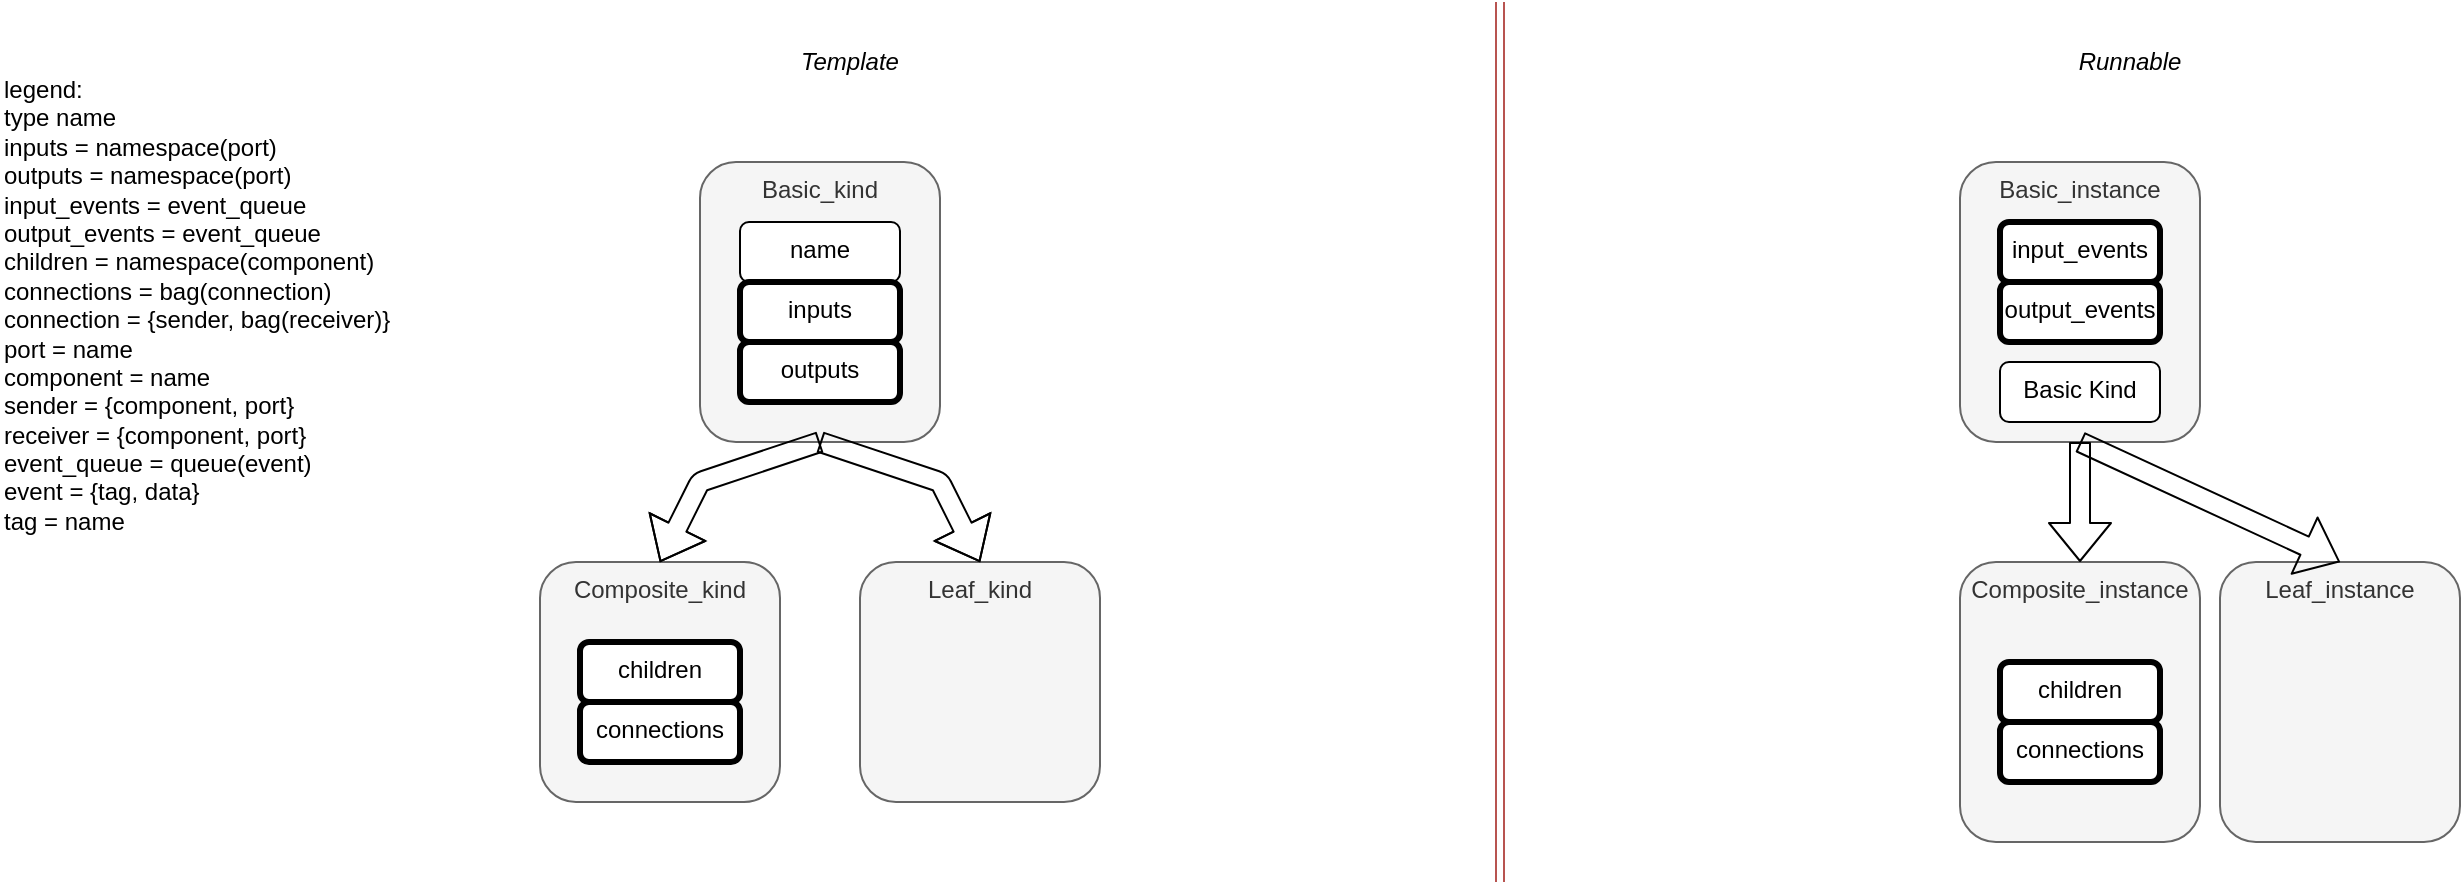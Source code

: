 <mxfile version="12.4.2" type="device" pages="8"><diagram id="jJbdfgrHEl8lZPdbeOb5" name="Data &amp; Types"><mxGraphModel dx="971" dy="853" grid="1" gridSize="10" guides="1" tooltips="1" connect="1" arrows="1" fold="1" page="1" pageScale="1" pageWidth="1100" pageHeight="850" math="0" shadow="0"><root><mxCell id="0"/><mxCell id="1" parent="0"/><mxCell id="-FMY8LL236ezqd72P21C-27" value="" style="shape=link;html=1;fillColor=#f8cecc;strokeColor=#b85450;" parent="1" edge="1"><mxGeometry width="50" height="50" relative="1" as="geometry"><mxPoint x="760" y="440" as="sourcePoint"/><mxPoint x="760" as="targetPoint"/></mxGeometry></mxCell><mxCell id="sBcMR_YSrRwO-j8g4Rtx-1" value="Basic_kind" style="rounded=1;whiteSpace=wrap;html=1;verticalAlign=top;fillColor=#f5f5f5;strokeColor=#666666;fontColor=#333333;" parent="1" vertex="1"><mxGeometry x="360" y="80" width="120" height="140" as="geometry"/></mxCell><mxCell id="sBcMR_YSrRwO-j8g4Rtx-3" value="name" style="rounded=1;whiteSpace=wrap;html=1;verticalAlign=top;" parent="1" vertex="1"><mxGeometry x="380" y="110" width="80" height="30" as="geometry"/></mxCell><mxCell id="sBcMR_YSrRwO-j8g4Rtx-4" value="inputs" style="rounded=1;whiteSpace=wrap;html=1;verticalAlign=top;strokeWidth=3;" parent="1" vertex="1"><mxGeometry x="380" y="140" width="80" height="30" as="geometry"/></mxCell><mxCell id="sBcMR_YSrRwO-j8g4Rtx-5" value="outputs" style="rounded=1;whiteSpace=wrap;html=1;verticalAlign=top;strokeWidth=3;" parent="1" vertex="1"><mxGeometry x="380" y="170" width="80" height="30" as="geometry"/></mxCell><mxCell id="sBcMR_YSrRwO-j8g4Rtx-6" value="Composite_kind" style="rounded=1;whiteSpace=wrap;html=1;verticalAlign=top;fillColor=#f5f5f5;strokeColor=#666666;fontColor=#333333;" parent="1" vertex="1"><mxGeometry x="280" y="280" width="120" height="120" as="geometry"/></mxCell><mxCell id="sBcMR_YSrRwO-j8g4Rtx-8" value="children" style="rounded=1;whiteSpace=wrap;html=1;verticalAlign=top;strokeWidth=3;" parent="1" vertex="1"><mxGeometry x="300" y="320" width="80" height="30" as="geometry"/></mxCell><mxCell id="sBcMR_YSrRwO-j8g4Rtx-9" value="connections" style="rounded=1;whiteSpace=wrap;html=1;verticalAlign=top;strokeWidth=3;" parent="1" vertex="1"><mxGeometry x="300" y="350" width="80" height="30" as="geometry"/></mxCell><mxCell id="sBcMR_YSrRwO-j8g4Rtx-10" value="" style="shape=flexArrow;endArrow=classic;html=1;entryX=0.5;entryY=0;entryDx=0;entryDy=0;exitX=0.5;exitY=1;exitDx=0;exitDy=0;" parent="1" source="sBcMR_YSrRwO-j8g4Rtx-1" target="sBcMR_YSrRwO-j8g4Rtx-6" edge="1"><mxGeometry width="50" height="50" relative="1" as="geometry"><mxPoint x="280" y="490" as="sourcePoint"/><mxPoint x="330" y="440" as="targetPoint"/><Array as="points"><mxPoint x="360" y="240"/></Array></mxGeometry></mxCell><mxCell id="sBcMR_YSrRwO-j8g4Rtx-11" value="Leaf_kind" style="rounded=1;whiteSpace=wrap;html=1;verticalAlign=top;fillColor=#f5f5f5;strokeColor=#666666;fontColor=#333333;" parent="1" vertex="1"><mxGeometry x="440" y="280" width="120" height="120" as="geometry"/></mxCell><mxCell id="sBcMR_YSrRwO-j8g4Rtx-15" value="" style="shape=flexArrow;endArrow=classic;html=1;entryX=0.5;entryY=0;entryDx=0;entryDy=0;exitX=0.5;exitY=1;exitDx=0;exitDy=0;" parent="1" source="sBcMR_YSrRwO-j8g4Rtx-1" target="sBcMR_YSrRwO-j8g4Rtx-11" edge="1"><mxGeometry width="50" height="50" relative="1" as="geometry"><mxPoint x="650" y="230" as="sourcePoint"/><mxPoint x="650" y="290" as="targetPoint"/><Array as="points"><mxPoint x="480" y="240"/></Array></mxGeometry></mxCell><mxCell id="sBcMR_YSrRwO-j8g4Rtx-16" value="Basic_instance" style="rounded=1;whiteSpace=wrap;html=1;verticalAlign=top;fillColor=#f5f5f5;strokeColor=#666666;fontColor=#333333;" parent="1" vertex="1"><mxGeometry x="990" y="80" width="120" height="140" as="geometry"/></mxCell><mxCell id="sBcMR_YSrRwO-j8g4Rtx-18" value="input_events" style="rounded=1;whiteSpace=wrap;html=1;verticalAlign=top;strokeWidth=3;" parent="1" vertex="1"><mxGeometry x="1010" y="110" width="80" height="30" as="geometry"/></mxCell><mxCell id="sBcMR_YSrRwO-j8g4Rtx-19" value="output_events" style="rounded=1;whiteSpace=wrap;html=1;verticalAlign=top;strokeWidth=3;" parent="1" vertex="1"><mxGeometry x="1010" y="140" width="80" height="30" as="geometry"/></mxCell><mxCell id="sBcMR_YSrRwO-j8g4Rtx-20" value="legend:&lt;br&gt;type name&lt;br&gt;inputs = namespace(port)&lt;br&gt;outputs = namespace(port)&lt;br&gt;input_events = event_queue&lt;br&gt;output_events = event_queue&lt;br&gt;children = namespace(component)&lt;br&gt;connections = bag(connection)&lt;br&gt;connection = {sender, bag(receiver)}&lt;br&gt;port = name&lt;br&gt;component = name&lt;br&gt;sender = {component, port}&lt;br&gt;receiver = {component, port}&lt;br&gt;event_queue = queue(event)&lt;br&gt;event = {tag, data}&lt;br&gt;tag = name" style="text;html=1;strokeColor=none;fillColor=none;align=left;verticalAlign=top;whiteSpace=wrap;rounded=0;" parent="1" vertex="1"><mxGeometry x="10" y="30" width="210" height="250" as="geometry"/></mxCell><mxCell id="-FMY8LL236ezqd72P21C-8" value="Composite_instance" style="rounded=1;whiteSpace=wrap;html=1;verticalAlign=top;fillColor=#f5f5f5;strokeColor=#666666;fontColor=#333333;" parent="1" vertex="1"><mxGeometry x="990" y="280" width="120" height="140" as="geometry"/></mxCell><mxCell id="-FMY8LL236ezqd72P21C-9" value="children" style="rounded=1;whiteSpace=wrap;html=1;verticalAlign=top;strokeWidth=3;" parent="1" vertex="1"><mxGeometry x="1010" y="330" width="80" height="30" as="geometry"/></mxCell><mxCell id="-FMY8LL236ezqd72P21C-10" value="connections" style="rounded=1;whiteSpace=wrap;html=1;verticalAlign=top;strokeWidth=3;" parent="1" vertex="1"><mxGeometry x="1010" y="360" width="80" height="30" as="geometry"/></mxCell><mxCell id="-FMY8LL236ezqd72P21C-12" value="" style="shape=flexArrow;endArrow=classic;html=1;entryX=0.5;entryY=0;entryDx=0;entryDy=0;exitX=0.5;exitY=1;exitDx=0;exitDy=0;" parent="1" source="sBcMR_YSrRwO-j8g4Rtx-16" target="-FMY8LL236ezqd72P21C-8" edge="1"><mxGeometry width="50" height="50" relative="1" as="geometry"><mxPoint x="1140" y="220" as="sourcePoint"/><mxPoint x="1220" y="280" as="targetPoint"/><Array as="points"/></mxGeometry></mxCell><mxCell id="-FMY8LL236ezqd72P21C-13" value="Leaf_instance" style="rounded=1;whiteSpace=wrap;html=1;verticalAlign=top;fillColor=#f5f5f5;strokeColor=#666666;fontColor=#333333;" parent="1" vertex="1"><mxGeometry x="1120" y="280" width="120" height="140" as="geometry"/></mxCell><mxCell id="-FMY8LL236ezqd72P21C-16" value="" style="shape=flexArrow;endArrow=classic;html=1;entryX=0.5;entryY=0;entryDx=0;entryDy=0;exitX=0.5;exitY=1;exitDx=0;exitDy=0;" parent="1" source="sBcMR_YSrRwO-j8g4Rtx-16" target="-FMY8LL236ezqd72P21C-13" edge="1"><mxGeometry width="50" height="50" relative="1" as="geometry"><mxPoint x="1060" y="230" as="sourcePoint"/><mxPoint x="1060" y="290" as="targetPoint"/><Array as="points"/></mxGeometry></mxCell><mxCell id="kpogRIT6WOmJ4NWQQJh2-1" value="&lt;i&gt;Template&lt;/i&gt;" style="text;html=1;strokeColor=none;fillColor=none;align=center;verticalAlign=middle;whiteSpace=wrap;rounded=0;" parent="1" vertex="1"><mxGeometry x="330" y="20" width="210" height="20" as="geometry"/></mxCell><mxCell id="kpogRIT6WOmJ4NWQQJh2-3" value="&lt;i&gt;Runnable&lt;/i&gt;" style="text;html=1;strokeColor=none;fillColor=none;align=center;verticalAlign=middle;whiteSpace=wrap;rounded=0;" parent="1" vertex="1"><mxGeometry x="970" y="20" width="210" height="20" as="geometry"/></mxCell><mxCell id="kpogRIT6WOmJ4NWQQJh2-5" value="Basic Kind" style="rounded=1;whiteSpace=wrap;html=1;verticalAlign=top;strokeWidth=1;" parent="1" vertex="1"><mxGeometry x="1010" y="180" width="80" height="30" as="geometry"/></mxCell></root></mxGraphModel></diagram><diagram id="HrABz2iqCKOtTsUxIsOa" name="Nested Components"><mxGraphModel dx="825" dy="725" grid="1" gridSize="10" guides="1" tooltips="1" connect="1" arrows="1" fold="1" page="1" pageScale="1" pageWidth="1100" pageHeight="850" math="0" shadow="0"><root><mxCell id="WjYSbuuI4GSVhVMFsW3W-0"/><mxCell id="WjYSbuuI4GSVhVMFsW3W-1" parent="WjYSbuuI4GSVhVMFsW3W-0"/><mxCell id="WjYSbuuI4GSVhVMFsW3W-16" value="" style="rounded=1;whiteSpace=wrap;html=1;align=center;fillColor=#f5f5f5;strokeColor=#666666;fontColor=#333333;" parent="WjYSbuuI4GSVhVMFsW3W-1" vertex="1"><mxGeometry x="250" y="40" width="810" height="320" as="geometry"/></mxCell><mxCell id="WjYSbuuI4GSVhVMFsW3W-17" value="" style="rounded=1;whiteSpace=wrap;html=1;align=center;fillColor=#E3E3E3;strokeColor=#666666;fontColor=#333333;" parent="WjYSbuuI4GSVhVMFsW3W-1" vertex="1"><mxGeometry x="560" y="70" width="470" height="260" as="geometry"/></mxCell><mxCell id="WjYSbuuI4GSVhVMFsW3W-18" value="" style="rounded=1;whiteSpace=wrap;html=1;align=center;fillColor=#DBDBDB;strokeColor=#666666;fontColor=#333333;" parent="WjYSbuuI4GSVhVMFsW3W-1" vertex="1"><mxGeometry x="572.5" y="105" width="165" height="170" as="geometry"/></mxCell><mxCell id="WjYSbuuI4GSVhVMFsW3W-5" style="edgeStyle=orthogonalEdgeStyle;rounded=0;orthogonalLoop=1;jettySize=auto;html=1;entryX=0;entryY=0.5;entryDx=0;entryDy=0;align=center;" parent="WjYSbuuI4GSVhVMFsW3W-1" source="WjYSbuuI4GSVhVMFsW3W-2" target="WjYSbuuI4GSVhVMFsW3W-4" edge="1"><mxGeometry relative="1" as="geometry"/></mxCell><mxCell id="WjYSbuuI4GSVhVMFsW3W-2" value="make &lt;br&gt;empty runnable" style="rounded=1;whiteSpace=wrap;html=1;align=center;" parent="WjYSbuuI4GSVhVMFsW3W-1" vertex="1"><mxGeometry x="280" y="160" width="120" height="60" as="geometry"/></mxCell><mxCell id="WjYSbuuI4GSVhVMFsW3W-6" style="edgeStyle=orthogonalEdgeStyle;rounded=0;orthogonalLoop=1;jettySize=auto;html=1;entryX=0;entryY=0.5;entryDx=0;entryDy=0;align=center;" parent="WjYSbuuI4GSVhVMFsW3W-1" source="WjYSbuuI4GSVhVMFsW3W-3" target="WjYSbuuI4GSVhVMFsW3W-2" edge="1"><mxGeometry relative="1" as="geometry"/></mxCell><mxCell id="WjYSbuuI4GSVhVMFsW3W-3" value="template" style="shape=cylinder;whiteSpace=wrap;html=1;boundedLbl=1;backgroundOutline=1;align=center;fillColor=#d5e8d4;strokeColor=#82b366;" parent="WjYSbuuI4GSVhVMFsW3W-1" vertex="1"><mxGeometry x="160" y="150" width="60" height="80" as="geometry"/></mxCell><mxCell id="WjYSbuuI4GSVhVMFsW3W-8" style="edgeStyle=orthogonalEdgeStyle;rounded=0;orthogonalLoop=1;jettySize=auto;html=1;exitX=1;exitY=0.5;exitDx=0;exitDy=0;entryX=0;entryY=0.5;entryDx=0;entryDy=0;align=center;" parent="WjYSbuuI4GSVhVMFsW3W-1" source="WjYSbuuI4GSVhVMFsW3W-4" target="WjYSbuuI4GSVhVMFsW3W-7" edge="1"><mxGeometry relative="1" as="geometry"/></mxCell><mxCell id="WjYSbuuI4GSVhVMFsW3W-4" value="empty&lt;br&gt;runnable" style="shape=cylinder;whiteSpace=wrap;html=1;boundedLbl=1;backgroundOutline=1;align=center;" parent="WjYSbuuI4GSVhVMFsW3W-1" vertex="1"><mxGeometry x="460" y="150" width="60" height="80" as="geometry"/></mxCell><mxCell id="WjYSbuuI4GSVhVMFsW3W-10" style="edgeStyle=orthogonalEdgeStyle;rounded=0;orthogonalLoop=1;jettySize=auto;html=1;exitX=1;exitY=0.5;exitDx=0;exitDy=0;align=center;" parent="WjYSbuuI4GSVhVMFsW3W-1" source="WjYSbuuI4GSVhVMFsW3W-7" target="WjYSbuuI4GSVhVMFsW3W-9" edge="1"><mxGeometry relative="1" as="geometry"/></mxCell><mxCell id="WjYSbuuI4GSVhVMFsW3W-7" value="fill in empty runnable" style="rounded=1;whiteSpace=wrap;html=1;align=center;" parent="WjYSbuuI4GSVhVMFsW3W-1" vertex="1"><mxGeometry x="590" y="160" width="120" height="60" as="geometry"/></mxCell><mxCell id="WjYSbuuI4GSVhVMFsW3W-14" style="edgeStyle=orthogonalEdgeStyle;rounded=0;orthogonalLoop=1;jettySize=auto;html=1;entryX=0;entryY=0.5;entryDx=0;entryDy=0;align=center;" parent="WjYSbuuI4GSVhVMFsW3W-1" source="WjYSbuuI4GSVhVMFsW3W-9" target="WjYSbuuI4GSVhVMFsW3W-12" edge="1"><mxGeometry relative="1" as="geometry"/></mxCell><mxCell id="WjYSbuuI4GSVhVMFsW3W-9" value="filled&lt;br&gt;runnable" style="shape=cylinder;whiteSpace=wrap;html=1;boundedLbl=1;backgroundOutline=1;align=center;" parent="WjYSbuuI4GSVhVMFsW3W-1" vertex="1"><mxGeometry x="770" y="150" width="60" height="80" as="geometry"/></mxCell><mxCell id="WjYSbuuI4GSVhVMFsW3W-15" style="edgeStyle=orthogonalEdgeStyle;rounded=0;orthogonalLoop=1;jettySize=auto;html=1;entryX=0;entryY=0.5;entryDx=0;entryDy=0;align=center;" parent="WjYSbuuI4GSVhVMFsW3W-1" source="WjYSbuuI4GSVhVMFsW3W-12" target="WjYSbuuI4GSVhVMFsW3W-13" edge="1"><mxGeometry relative="1" as="geometry"/></mxCell><mxCell id="WjYSbuuI4GSVhVMFsW3W-12" value="make it runnable" style="rounded=1;whiteSpace=wrap;html=1;align=center;" parent="WjYSbuuI4GSVhVMFsW3W-1" vertex="1"><mxGeometry x="890" y="160" width="120" height="60" as="geometry"/></mxCell><mxCell id="WjYSbuuI4GSVhVMFsW3W-13" value="runnable" style="shape=cylinder;whiteSpace=wrap;html=1;boundedLbl=1;backgroundOutline=1;align=center;fillColor=#fff2cc;strokeColor=#d6b656;" parent="WjYSbuuI4GSVhVMFsW3W-1" vertex="1"><mxGeometry x="1090" y="150" width="60" height="80" as="geometry"/></mxCell></root></mxGraphModel></diagram><diagram name="Add Ports to Nested Components" id="zlsrSz2a9RXQioOUOONn"><mxGraphModel dx="825" dy="725" grid="1" gridSize="10" guides="1" tooltips="1" connect="1" arrows="1" fold="1" page="1" pageScale="1" pageWidth="1100" pageHeight="850" math="0" shadow="0"><root><mxCell id="gOno6IzIV15YXdMTBd2M-0"/><mxCell id="gOno6IzIV15YXdMTBd2M-1" parent="gOno6IzIV15YXdMTBd2M-0"/><mxCell id="gOno6IzIV15YXdMTBd2M-2" value="" style="rounded=1;whiteSpace=wrap;html=1;align=center;fillColor=#f5f5f5;strokeColor=#666666;fontColor=#333333;" parent="gOno6IzIV15YXdMTBd2M-1" vertex="1"><mxGeometry x="145" y="50" width="1045" height="320" as="geometry"/></mxCell><mxCell id="gOno6IzIV15YXdMTBd2M-3" value="" style="rounded=1;whiteSpace=wrap;html=1;align=center;fillColor=#E3E3E3;strokeColor=#666666;fontColor=#333333;" parent="gOno6IzIV15YXdMTBd2M-1" vertex="1"><mxGeometry x="496.26" y="70" width="643.74" height="260" as="geometry"/></mxCell><mxCell id="gOno6IzIV15YXdMTBd2M-4" value="" style="rounded=1;whiteSpace=wrap;html=1;align=center;fillColor=#DBDBDB;strokeColor=#666666;fontColor=#333333;" parent="gOno6IzIV15YXdMTBd2M-1" vertex="1"><mxGeometry x="550" y="115" width="230" height="170" as="geometry"/></mxCell><mxCell id="gOno6IzIV15YXdMTBd2M-21" value="make &lt;br&gt;empty runnable" style="rounded=1;whiteSpace=wrap;html=1;align=center;" parent="gOno6IzIV15YXdMTBd2M-1" vertex="1"><mxGeometry x="220" y="170" width="120" height="60" as="geometry"/></mxCell><mxCell id="gOno6IzIV15YXdMTBd2M-22" style="edgeStyle=orthogonalEdgeStyle;rounded=0;orthogonalLoop=1;jettySize=auto;html=1;entryX=0;entryY=0.5;entryDx=0;entryDy=0;align=center;" parent="gOno6IzIV15YXdMTBd2M-1" source="gOno6IzIV15YXdMTBd2M-23" target="gOno6IzIV15YXdMTBd2M-32" edge="1"><mxGeometry relative="1" as="geometry"/></mxCell><mxCell id="gOno6IzIV15YXdMTBd2M-23" value="template" style="shape=cylinder;whiteSpace=wrap;html=1;boundedLbl=1;backgroundOutline=1;align=center;fillColor=#d5e8d4;strokeColor=#82b366;" parent="gOno6IzIV15YXdMTBd2M-1" vertex="1"><mxGeometry x="30" y="160" width="60" height="80" as="geometry"/></mxCell><mxCell id="gOno6IzIV15YXdMTBd2M-24" style="edgeStyle=orthogonalEdgeStyle;rounded=0;orthogonalLoop=1;jettySize=auto;html=1;exitX=1;exitY=0.5;exitDx=0;exitDy=0;entryX=0;entryY=0.5;entryDx=0;entryDy=0;align=center;" parent="gOno6IzIV15YXdMTBd2M-1" source="gOno6IzIV15YXdMTBd2M-25" target="gOno6IzIV15YXdMTBd2M-37" edge="1"><mxGeometry relative="1" as="geometry"/></mxCell><mxCell id="gOno6IzIV15YXdMTBd2M-25" value="empty&lt;br&gt;runnable" style="shape=cylinder;whiteSpace=wrap;html=1;boundedLbl=1;backgroundOutline=1;align=center;" parent="gOno6IzIV15YXdMTBd2M-1" vertex="1"><mxGeometry x="400" y="160" width="60" height="80" as="geometry"/></mxCell><mxCell id="gOno6IzIV15YXdMTBd2M-26" value="fill in&lt;br&gt;empty runnable" style="rounded=1;whiteSpace=wrap;html=1;align=center;" parent="gOno6IzIV15YXdMTBd2M-1" vertex="1"><mxGeometry x="607.5" y="170" width="120" height="60" as="geometry"/></mxCell><mxCell id="gOno6IzIV15YXdMTBd2M-27" style="edgeStyle=orthogonalEdgeStyle;rounded=0;orthogonalLoop=1;jettySize=auto;html=1;exitX=1;exitY=0.5;exitDx=0;exitDy=0;align=center;" parent="gOno6IzIV15YXdMTBd2M-1" source="gOno6IzIV15YXdMTBd2M-28" target="gOno6IzIV15YXdMTBd2M-40" edge="1"><mxGeometry relative="1" as="geometry"/></mxCell><mxCell id="gOno6IzIV15YXdMTBd2M-28" value="filled&lt;br&gt;runnable" style="shape=cylinder;whiteSpace=wrap;html=1;boundedLbl=1;backgroundOutline=1;align=center;" parent="gOno6IzIV15YXdMTBd2M-1" vertex="1"><mxGeometry x="836.26" y="160" width="60" height="80" as="geometry"/></mxCell><mxCell id="gOno6IzIV15YXdMTBd2M-29" value="make it runnable" style="rounded=1;whiteSpace=wrap;html=1;align=center;" parent="gOno6IzIV15YXdMTBd2M-1" vertex="1"><mxGeometry x="956.26" y="170" width="120" height="60" as="geometry"/></mxCell><mxCell id="gOno6IzIV15YXdMTBd2M-30" value="runnable" style="shape=cylinder;whiteSpace=wrap;html=1;boundedLbl=1;backgroundOutline=1;align=center;fillColor=#fff2cc;strokeColor=#d6b656;" parent="gOno6IzIV15YXdMTBd2M-1" vertex="1"><mxGeometry x="1246.23" y="160" width="60" height="80" as="geometry"/></mxCell><mxCell id="gOno6IzIV15YXdMTBd2M-31" style="edgeStyle=orthogonalEdgeStyle;rounded=0;orthogonalLoop=1;jettySize=auto;html=1;exitX=1;exitY=0.5;exitDx=0;exitDy=0;entryX=0;entryY=0.5;entryDx=0;entryDy=0;align=center;" parent="gOno6IzIV15YXdMTBd2M-1" source="gOno6IzIV15YXdMTBd2M-32" target="gOno6IzIV15YXdMTBd2M-35" edge="1"><mxGeometry relative="1" as="geometry"/></mxCell><mxCell id="gOno6IzIV15YXdMTBd2M-32" value="" style="ellipse;whiteSpace=wrap;html=1;aspect=fixed;fillColor=#d5e8d4;align=center;strokeColor=#82b366;" parent="gOno6IzIV15YXdMTBd2M-1" vertex="1"><mxGeometry x="130" y="185" width="30" height="30" as="geometry"/></mxCell><mxCell id="gOno6IzIV15YXdMTBd2M-33" style="edgeStyle=orthogonalEdgeStyle;rounded=0;orthogonalLoop=1;jettySize=auto;html=1;exitX=1;exitY=0.5;exitDx=0;exitDy=0;entryX=0;entryY=0.5;entryDx=0;entryDy=0;align=center;" parent="gOno6IzIV15YXdMTBd2M-1" source="gOno6IzIV15YXdMTBd2M-34" target="gOno6IzIV15YXdMTBd2M-30" edge="1"><mxGeometry relative="1" as="geometry"/></mxCell><mxCell id="gOno6IzIV15YXdMTBd2M-34" value="" style="ellipse;whiteSpace=wrap;html=1;aspect=fixed;fillColor=#fff2cc;align=center;strokeColor=#d6b656;" parent="gOno6IzIV15YXdMTBd2M-1" vertex="1"><mxGeometry x="1176.23" y="185" width="30" height="30" as="geometry"/></mxCell><mxCell id="gOno6IzIV15YXdMTBd2M-35" value="" style="rounded=0;whiteSpace=wrap;html=1;fillColor=#d5e8d4;align=center;strokeColor=#82b366;" parent="gOno6IzIV15YXdMTBd2M-1" vertex="1"><mxGeometry x="210" y="190" width="20" height="20" as="geometry"/></mxCell><mxCell id="gOno6IzIV15YXdMTBd2M-36" style="edgeStyle=orthogonalEdgeStyle;rounded=0;orthogonalLoop=1;jettySize=auto;html=1;align=center;" parent="gOno6IzIV15YXdMTBd2M-1" source="gOno6IzIV15YXdMTBd2M-37" target="gOno6IzIV15YXdMTBd2M-39" edge="1"><mxGeometry relative="1" as="geometry"/></mxCell><mxCell id="gOno6IzIV15YXdMTBd2M-37" value="" style="rounded=0;whiteSpace=wrap;html=1;fillColor=#d5e8d4;align=center;strokeColor=#82b366;" parent="gOno6IzIV15YXdMTBd2M-1" vertex="1"><mxGeometry x="490" y="190" width="20" height="20" as="geometry"/></mxCell><mxCell id="gOno6IzIV15YXdMTBd2M-38" style="edgeStyle=orthogonalEdgeStyle;rounded=0;orthogonalLoop=1;jettySize=auto;html=1;entryX=0;entryY=0.5;entryDx=0;entryDy=0;align=center;" parent="gOno6IzIV15YXdMTBd2M-1" source="gOno6IzIV15YXdMTBd2M-39" target="gOno6IzIV15YXdMTBd2M-41" edge="1"><mxGeometry relative="1" as="geometry"/></mxCell><mxCell id="gOno6IzIV15YXdMTBd2M-39" value="" style="rounded=0;whiteSpace=wrap;html=1;fillColor=#d5e8d4;align=center;strokeColor=#82b366;" parent="gOno6IzIV15YXdMTBd2M-1" vertex="1"><mxGeometry x="540" y="190" width="20" height="20" as="geometry"/></mxCell><mxCell id="gOno6IzIV15YXdMTBd2M-40" value="" style="rounded=0;whiteSpace=wrap;html=1;fillColor=#d5e8d4;align=center;strokeColor=#82b366;" parent="gOno6IzIV15YXdMTBd2M-1" vertex="1"><mxGeometry x="946.26" y="190" width="20" height="20" as="geometry"/></mxCell><mxCell id="gOno6IzIV15YXdMTBd2M-41" value="" style="rounded=0;whiteSpace=wrap;html=1;fillColor=#d5e8d4;align=center;strokeColor=#82b366;" parent="gOno6IzIV15YXdMTBd2M-1" vertex="1"><mxGeometry x="597.5" y="190" width="20" height="20" as="geometry"/></mxCell><mxCell id="gOno6IzIV15YXdMTBd2M-42" style="edgeStyle=orthogonalEdgeStyle;rounded=0;orthogonalLoop=1;jettySize=auto;html=1;exitX=1;exitY=0.5;exitDx=0;exitDy=0;align=center;" parent="gOno6IzIV15YXdMTBd2M-1" source="gOno6IzIV15YXdMTBd2M-43" target="gOno6IzIV15YXdMTBd2M-25" edge="1"><mxGeometry relative="1" as="geometry"/></mxCell><mxCell id="gOno6IzIV15YXdMTBd2M-43" value="" style="rounded=0;whiteSpace=wrap;html=1;fillColor=#fff2cc;align=center;strokeColor=#d6b656;" parent="gOno6IzIV15YXdMTBd2M-1" vertex="1"><mxGeometry x="330" y="190" width="20" height="20" as="geometry"/></mxCell><mxCell id="gOno6IzIV15YXdMTBd2M-44" style="edgeStyle=orthogonalEdgeStyle;rounded=0;orthogonalLoop=1;jettySize=auto;html=1;exitX=1;exitY=0.5;exitDx=0;exitDy=0;entryX=0;entryY=0.5;entryDx=0;entryDy=0;align=center;" parent="gOno6IzIV15YXdMTBd2M-1" source="gOno6IzIV15YXdMTBd2M-45" target="gOno6IzIV15YXdMTBd2M-28" edge="1"><mxGeometry relative="1" as="geometry"/></mxCell><mxCell id="gOno6IzIV15YXdMTBd2M-45" value="" style="rounded=0;whiteSpace=wrap;html=1;fillColor=#fff2cc;align=center;strokeColor=#d6b656;" parent="gOno6IzIV15YXdMTBd2M-1" vertex="1"><mxGeometry x="770" y="190" width="20" height="20" as="geometry"/></mxCell><mxCell id="gOno6IzIV15YXdMTBd2M-46" style="edgeStyle=orthogonalEdgeStyle;rounded=0;orthogonalLoop=1;jettySize=auto;html=1;exitX=1;exitY=0.5;exitDx=0;exitDy=0;entryX=0;entryY=0.5;entryDx=0;entryDy=0;align=center;" parent="gOno6IzIV15YXdMTBd2M-1" source="gOno6IzIV15YXdMTBd2M-47" target="gOno6IzIV15YXdMTBd2M-45" edge="1"><mxGeometry relative="1" as="geometry"/></mxCell><mxCell id="gOno6IzIV15YXdMTBd2M-47" value="" style="rounded=0;whiteSpace=wrap;html=1;fillColor=#fff2cc;align=center;strokeColor=#d6b656;" parent="gOno6IzIV15YXdMTBd2M-1" vertex="1"><mxGeometry x="717.5" y="190" width="20" height="20" as="geometry"/></mxCell><mxCell id="gOno6IzIV15YXdMTBd2M-48" style="edgeStyle=orthogonalEdgeStyle;rounded=0;orthogonalLoop=1;jettySize=auto;html=1;exitX=1;exitY=0.5;exitDx=0;exitDy=0;entryX=0;entryY=0.5;entryDx=0;entryDy=0;align=center;" parent="gOno6IzIV15YXdMTBd2M-1" source="gOno6IzIV15YXdMTBd2M-49" target="gOno6IzIV15YXdMTBd2M-34" edge="1"><mxGeometry relative="1" as="geometry"/></mxCell><mxCell id="gOno6IzIV15YXdMTBd2M-49" value="" style="rounded=0;whiteSpace=wrap;html=1;fillColor=#fff2cc;align=center;strokeColor=#d6b656;" parent="gOno6IzIV15YXdMTBd2M-1" vertex="1"><mxGeometry x="1126.26" y="190" width="20" height="20" as="geometry"/></mxCell><mxCell id="gOno6IzIV15YXdMTBd2M-50" style="edgeStyle=orthogonalEdgeStyle;rounded=0;orthogonalLoop=1;jettySize=auto;html=1;exitX=1;exitY=0.5;exitDx=0;exitDy=0;align=center;" parent="gOno6IzIV15YXdMTBd2M-1" source="gOno6IzIV15YXdMTBd2M-51" target="gOno6IzIV15YXdMTBd2M-49" edge="1"><mxGeometry relative="1" as="geometry"/></mxCell><mxCell id="gOno6IzIV15YXdMTBd2M-51" value="" style="rounded=0;whiteSpace=wrap;html=1;fillColor=#fff2cc;align=center;strokeColor=#d6b656;" parent="gOno6IzIV15YXdMTBd2M-1" vertex="1"><mxGeometry x="1066.26" y="190" width="20" height="20" as="geometry"/></mxCell></root></mxGraphModel></diagram><diagram id="iv0ZFc2qexdCr8fz3l8d" name="Layers"><mxGraphModel dx="825" dy="725" grid="1" gridSize="10" guides="1" tooltips="1" connect="1" arrows="1" fold="1" page="1" pageScale="1" pageWidth="1100" pageHeight="850" math="0" shadow="0"><root><mxCell id="diIxmtypRmSQGdz_0GgF-0"/><mxCell id="diIxmtypRmSQGdz_0GgF-1" parent="diIxmtypRmSQGdz_0GgF-0"/><mxCell id="diIxmtypRmSQGdz_0GgF-2" value="" style="rounded=1;whiteSpace=wrap;html=1;align=center;fillColor=#f5f5f5;strokeColor=#666666;fontColor=#333333;" parent="diIxmtypRmSQGdz_0GgF-1" vertex="1"><mxGeometry x="255" y="400" width="1045" height="320" as="geometry"/></mxCell><mxCell id="diIxmtypRmSQGdz_0GgF-3" value="" style="rounded=1;whiteSpace=wrap;html=1;align=center;fillColor=#E3E3E3;strokeColor=#666666;fontColor=#333333;" parent="diIxmtypRmSQGdz_0GgF-1" vertex="1"><mxGeometry x="606.26" y="420" width="643.74" height="260" as="geometry"/></mxCell><mxCell id="diIxmtypRmSQGdz_0GgF-4" value="" style="rounded=1;whiteSpace=wrap;html=1;align=center;fillColor=#DBDBDB;strokeColor=#666666;fontColor=#333333;" parent="diIxmtypRmSQGdz_0GgF-1" vertex="1"><mxGeometry x="660" y="465" width="230" height="170" as="geometry"/></mxCell><mxCell id="diIxmtypRmSQGdz_0GgF-5" value="make &lt;br&gt;empty runnable" style="rounded=1;whiteSpace=wrap;html=1;align=center;" parent="diIxmtypRmSQGdz_0GgF-1" vertex="1"><mxGeometry x="330" y="520" width="120" height="60" as="geometry"/></mxCell><mxCell id="diIxmtypRmSQGdz_0GgF-6" style="edgeStyle=orthogonalEdgeStyle;rounded=0;orthogonalLoop=1;jettySize=auto;html=1;entryX=0;entryY=0.5;entryDx=0;entryDy=0;align=center;" parent="diIxmtypRmSQGdz_0GgF-1" source="diIxmtypRmSQGdz_0GgF-7" target="diIxmtypRmSQGdz_0GgF-16" edge="1"><mxGeometry relative="1" as="geometry"/></mxCell><mxCell id="diIxmtypRmSQGdz_0GgF-7" value="template" style="shape=cylinder;whiteSpace=wrap;html=1;boundedLbl=1;backgroundOutline=1;align=center;fillColor=#d5e8d4;strokeColor=#82b366;" parent="diIxmtypRmSQGdz_0GgF-1" vertex="1"><mxGeometry x="140" y="510" width="60" height="80" as="geometry"/></mxCell><mxCell id="diIxmtypRmSQGdz_0GgF-8" style="edgeStyle=orthogonalEdgeStyle;rounded=0;orthogonalLoop=1;jettySize=auto;html=1;exitX=1;exitY=0.5;exitDx=0;exitDy=0;entryX=0;entryY=0.5;entryDx=0;entryDy=0;align=center;" parent="diIxmtypRmSQGdz_0GgF-1" source="diIxmtypRmSQGdz_0GgF-9" target="diIxmtypRmSQGdz_0GgF-21" edge="1"><mxGeometry relative="1" as="geometry"/></mxCell><mxCell id="diIxmtypRmSQGdz_0GgF-9" value="empty&lt;br&gt;runnable" style="shape=cylinder;whiteSpace=wrap;html=1;boundedLbl=1;backgroundOutline=1;align=center;" parent="diIxmtypRmSQGdz_0GgF-1" vertex="1"><mxGeometry x="510" y="510" width="60" height="80" as="geometry"/></mxCell><mxCell id="diIxmtypRmSQGdz_0GgF-10" value="fill in&lt;br&gt;empty runnable" style="rounded=1;whiteSpace=wrap;html=1;align=center;" parent="diIxmtypRmSQGdz_0GgF-1" vertex="1"><mxGeometry x="717.5" y="520" width="120" height="60" as="geometry"/></mxCell><mxCell id="diIxmtypRmSQGdz_0GgF-11" style="edgeStyle=orthogonalEdgeStyle;rounded=0;orthogonalLoop=1;jettySize=auto;html=1;exitX=1;exitY=0.5;exitDx=0;exitDy=0;align=center;" parent="diIxmtypRmSQGdz_0GgF-1" source="diIxmtypRmSQGdz_0GgF-12" target="diIxmtypRmSQGdz_0GgF-24" edge="1"><mxGeometry relative="1" as="geometry"/></mxCell><mxCell id="diIxmtypRmSQGdz_0GgF-12" value="filled&lt;br&gt;runnable" style="shape=cylinder;whiteSpace=wrap;html=1;boundedLbl=1;backgroundOutline=1;align=center;" parent="diIxmtypRmSQGdz_0GgF-1" vertex="1"><mxGeometry x="946.26" y="510" width="60" height="80" as="geometry"/></mxCell><mxCell id="diIxmtypRmSQGdz_0GgF-13" value="make it runnable" style="rounded=1;whiteSpace=wrap;html=1;align=center;" parent="diIxmtypRmSQGdz_0GgF-1" vertex="1"><mxGeometry x="1066.26" y="520" width="120" height="60" as="geometry"/></mxCell><mxCell id="diIxmtypRmSQGdz_0GgF-14" value="runnable" style="shape=cylinder;whiteSpace=wrap;html=1;boundedLbl=1;backgroundOutline=1;align=center;fillColor=#fff2cc;strokeColor=#d6b656;" parent="diIxmtypRmSQGdz_0GgF-1" vertex="1"><mxGeometry x="1356.23" y="510" width="60" height="80" as="geometry"/></mxCell><mxCell id="diIxmtypRmSQGdz_0GgF-15" style="edgeStyle=orthogonalEdgeStyle;rounded=0;orthogonalLoop=1;jettySize=auto;html=1;exitX=1;exitY=0.5;exitDx=0;exitDy=0;entryX=0;entryY=0.5;entryDx=0;entryDy=0;align=center;" parent="diIxmtypRmSQGdz_0GgF-1" source="diIxmtypRmSQGdz_0GgF-16" target="diIxmtypRmSQGdz_0GgF-19" edge="1"><mxGeometry relative="1" as="geometry"/></mxCell><mxCell id="diIxmtypRmSQGdz_0GgF-16" value="" style="ellipse;whiteSpace=wrap;html=1;aspect=fixed;fillColor=#d5e8d4;align=center;strokeColor=#82b366;" parent="diIxmtypRmSQGdz_0GgF-1" vertex="1"><mxGeometry x="240" y="535" width="30" height="30" as="geometry"/></mxCell><mxCell id="diIxmtypRmSQGdz_0GgF-17" style="edgeStyle=orthogonalEdgeStyle;rounded=0;orthogonalLoop=1;jettySize=auto;html=1;exitX=1;exitY=0.5;exitDx=0;exitDy=0;entryX=0;entryY=0.5;entryDx=0;entryDy=0;align=center;" parent="diIxmtypRmSQGdz_0GgF-1" source="diIxmtypRmSQGdz_0GgF-18" target="diIxmtypRmSQGdz_0GgF-14" edge="1"><mxGeometry relative="1" as="geometry"/></mxCell><mxCell id="diIxmtypRmSQGdz_0GgF-18" value="" style="ellipse;whiteSpace=wrap;html=1;aspect=fixed;fillColor=#fff2cc;align=center;strokeColor=#d6b656;" parent="diIxmtypRmSQGdz_0GgF-1" vertex="1"><mxGeometry x="1286.23" y="535" width="30" height="30" as="geometry"/></mxCell><mxCell id="diIxmtypRmSQGdz_0GgF-19" value="" style="rounded=0;whiteSpace=wrap;html=1;fillColor=#d5e8d4;align=center;strokeColor=#82b366;" parent="diIxmtypRmSQGdz_0GgF-1" vertex="1"><mxGeometry x="320" y="540" width="20" height="20" as="geometry"/></mxCell><mxCell id="diIxmtypRmSQGdz_0GgF-20" style="edgeStyle=orthogonalEdgeStyle;rounded=0;orthogonalLoop=1;jettySize=auto;html=1;align=center;" parent="diIxmtypRmSQGdz_0GgF-1" source="diIxmtypRmSQGdz_0GgF-21" target="diIxmtypRmSQGdz_0GgF-23" edge="1"><mxGeometry relative="1" as="geometry"/></mxCell><mxCell id="diIxmtypRmSQGdz_0GgF-21" value="" style="rounded=0;whiteSpace=wrap;html=1;fillColor=#d5e8d4;align=center;strokeColor=#82b366;" parent="diIxmtypRmSQGdz_0GgF-1" vertex="1"><mxGeometry x="600" y="540" width="20" height="20" as="geometry"/></mxCell><mxCell id="diIxmtypRmSQGdz_0GgF-22" style="edgeStyle=orthogonalEdgeStyle;rounded=0;orthogonalLoop=1;jettySize=auto;html=1;entryX=0;entryY=0.5;entryDx=0;entryDy=0;align=center;" parent="diIxmtypRmSQGdz_0GgF-1" source="diIxmtypRmSQGdz_0GgF-23" target="diIxmtypRmSQGdz_0GgF-25" edge="1"><mxGeometry relative="1" as="geometry"/></mxCell><mxCell id="diIxmtypRmSQGdz_0GgF-23" value="" style="rounded=0;whiteSpace=wrap;html=1;fillColor=#d5e8d4;align=center;strokeColor=#82b366;" parent="diIxmtypRmSQGdz_0GgF-1" vertex="1"><mxGeometry x="650" y="540" width="20" height="20" as="geometry"/></mxCell><mxCell id="diIxmtypRmSQGdz_0GgF-24" value="" style="rounded=0;whiteSpace=wrap;html=1;fillColor=#d5e8d4;align=center;strokeColor=#82b366;" parent="diIxmtypRmSQGdz_0GgF-1" vertex="1"><mxGeometry x="1056.26" y="540" width="20" height="20" as="geometry"/></mxCell><mxCell id="diIxmtypRmSQGdz_0GgF-25" value="" style="rounded=0;whiteSpace=wrap;html=1;fillColor=#d5e8d4;align=center;strokeColor=#82b366;" parent="diIxmtypRmSQGdz_0GgF-1" vertex="1"><mxGeometry x="707.5" y="540" width="20" height="20" as="geometry"/></mxCell><mxCell id="diIxmtypRmSQGdz_0GgF-26" style="edgeStyle=orthogonalEdgeStyle;rounded=0;orthogonalLoop=1;jettySize=auto;html=1;exitX=1;exitY=0.5;exitDx=0;exitDy=0;align=center;" parent="diIxmtypRmSQGdz_0GgF-1" source="diIxmtypRmSQGdz_0GgF-27" target="diIxmtypRmSQGdz_0GgF-9" edge="1"><mxGeometry relative="1" as="geometry"/></mxCell><mxCell id="diIxmtypRmSQGdz_0GgF-27" value="" style="rounded=0;whiteSpace=wrap;html=1;fillColor=#fff2cc;align=center;strokeColor=#d6b656;" parent="diIxmtypRmSQGdz_0GgF-1" vertex="1"><mxGeometry x="440" y="540" width="20" height="20" as="geometry"/></mxCell><mxCell id="diIxmtypRmSQGdz_0GgF-28" style="edgeStyle=orthogonalEdgeStyle;rounded=0;orthogonalLoop=1;jettySize=auto;html=1;exitX=1;exitY=0.5;exitDx=0;exitDy=0;entryX=0;entryY=0.5;entryDx=0;entryDy=0;align=center;" parent="diIxmtypRmSQGdz_0GgF-1" source="diIxmtypRmSQGdz_0GgF-29" target="diIxmtypRmSQGdz_0GgF-12" edge="1"><mxGeometry relative="1" as="geometry"/></mxCell><mxCell id="diIxmtypRmSQGdz_0GgF-29" value="" style="rounded=0;whiteSpace=wrap;html=1;fillColor=#fff2cc;align=center;strokeColor=#d6b656;" parent="diIxmtypRmSQGdz_0GgF-1" vertex="1"><mxGeometry x="880" y="540" width="20" height="20" as="geometry"/></mxCell><mxCell id="diIxmtypRmSQGdz_0GgF-30" style="edgeStyle=orthogonalEdgeStyle;rounded=0;orthogonalLoop=1;jettySize=auto;html=1;exitX=1;exitY=0.5;exitDx=0;exitDy=0;entryX=0;entryY=0.5;entryDx=0;entryDy=0;align=center;" parent="diIxmtypRmSQGdz_0GgF-1" source="diIxmtypRmSQGdz_0GgF-31" target="diIxmtypRmSQGdz_0GgF-29" edge="1"><mxGeometry relative="1" as="geometry"/></mxCell><mxCell id="diIxmtypRmSQGdz_0GgF-31" value="" style="rounded=0;whiteSpace=wrap;html=1;fillColor=#fff2cc;align=center;strokeColor=#d6b656;" parent="diIxmtypRmSQGdz_0GgF-1" vertex="1"><mxGeometry x="827.5" y="540" width="20" height="20" as="geometry"/></mxCell><mxCell id="diIxmtypRmSQGdz_0GgF-32" style="edgeStyle=orthogonalEdgeStyle;rounded=0;orthogonalLoop=1;jettySize=auto;html=1;exitX=1;exitY=0.5;exitDx=0;exitDy=0;entryX=0;entryY=0.5;entryDx=0;entryDy=0;align=center;" parent="diIxmtypRmSQGdz_0GgF-1" source="diIxmtypRmSQGdz_0GgF-33" target="diIxmtypRmSQGdz_0GgF-18" edge="1"><mxGeometry relative="1" as="geometry"/></mxCell><mxCell id="diIxmtypRmSQGdz_0GgF-33" value="" style="rounded=0;whiteSpace=wrap;html=1;fillColor=#fff2cc;align=center;strokeColor=#d6b656;" parent="diIxmtypRmSQGdz_0GgF-1" vertex="1"><mxGeometry x="1236.26" y="540" width="20" height="20" as="geometry"/></mxCell><mxCell id="diIxmtypRmSQGdz_0GgF-34" style="edgeStyle=orthogonalEdgeStyle;rounded=0;orthogonalLoop=1;jettySize=auto;html=1;exitX=1;exitY=0.5;exitDx=0;exitDy=0;align=center;" parent="diIxmtypRmSQGdz_0GgF-1" source="diIxmtypRmSQGdz_0GgF-35" target="diIxmtypRmSQGdz_0GgF-33" edge="1"><mxGeometry relative="1" as="geometry"/></mxCell><mxCell id="diIxmtypRmSQGdz_0GgF-35" value="" style="rounded=0;whiteSpace=wrap;html=1;fillColor=#fff2cc;align=center;strokeColor=#d6b656;" parent="diIxmtypRmSQGdz_0GgF-1" vertex="1"><mxGeometry x="1176.26" y="540" width="20" height="20" as="geometry"/></mxCell><mxCell id="diIxmtypRmSQGdz_0GgF-36" value="make runnable" style="rounded=1;whiteSpace=wrap;html=1;align=center;fillColor=#f5f5f5;strokeColor=#666666;fontColor=#333333;verticalAlign=top;" parent="diIxmtypRmSQGdz_0GgF-1" vertex="1"><mxGeometry x="255" y="890" width="1045" height="320" as="geometry"/></mxCell><mxCell id="diIxmtypRmSQGdz_0GgF-37" style="edgeStyle=orthogonalEdgeStyle;rounded=0;orthogonalLoop=1;jettySize=auto;html=1;entryX=0;entryY=0.5;entryDx=0;entryDy=0;align=center;" parent="diIxmtypRmSQGdz_0GgF-1" source="diIxmtypRmSQGdz_0GgF-38" target="diIxmtypRmSQGdz_0GgF-40" edge="1"><mxGeometry relative="1" as="geometry"/></mxCell><mxCell id="diIxmtypRmSQGdz_0GgF-38" value="template" style="shape=cylinder;whiteSpace=wrap;html=1;boundedLbl=1;backgroundOutline=1;align=center;fillColor=#d5e8d4;strokeColor=#82b366;" parent="diIxmtypRmSQGdz_0GgF-1" vertex="1"><mxGeometry x="140" y="1000" width="60" height="80" as="geometry"/></mxCell><mxCell id="diIxmtypRmSQGdz_0GgF-39" value="runnable" style="shape=cylinder;whiteSpace=wrap;html=1;boundedLbl=1;backgroundOutline=1;align=center;fillColor=#fff2cc;strokeColor=#d6b656;" parent="diIxmtypRmSQGdz_0GgF-1" vertex="1"><mxGeometry x="1356.23" y="1000" width="60" height="80" as="geometry"/></mxCell><mxCell id="diIxmtypRmSQGdz_0GgF-40" value="" style="ellipse;whiteSpace=wrap;html=1;aspect=fixed;fillColor=#d5e8d4;align=center;strokeColor=#82b366;" parent="diIxmtypRmSQGdz_0GgF-1" vertex="1"><mxGeometry x="240" y="1025" width="30" height="30" as="geometry"/></mxCell><mxCell id="diIxmtypRmSQGdz_0GgF-41" style="edgeStyle=orthogonalEdgeStyle;rounded=0;orthogonalLoop=1;jettySize=auto;html=1;exitX=1;exitY=0.5;exitDx=0;exitDy=0;entryX=0;entryY=0.5;entryDx=0;entryDy=0;align=center;" parent="diIxmtypRmSQGdz_0GgF-1" source="diIxmtypRmSQGdz_0GgF-42" target="diIxmtypRmSQGdz_0GgF-39" edge="1"><mxGeometry relative="1" as="geometry"/></mxCell><mxCell id="diIxmtypRmSQGdz_0GgF-42" value="" style="ellipse;whiteSpace=wrap;html=1;aspect=fixed;fillColor=#fff2cc;align=center;strokeColor=#d6b656;" parent="diIxmtypRmSQGdz_0GgF-1" vertex="1"><mxGeometry x="1286.23" y="1025" width="30" height="30" as="geometry"/></mxCell><mxCell id="diIxmtypRmSQGdz_0GgF-43" value="make runnable" style="rounded=1;whiteSpace=wrap;html=1;align=center;fillColor=#f5f5f5;strokeColor=#666666;fontColor=#333333;verticalAlign=top;" parent="diIxmtypRmSQGdz_0GgF-1" vertex="1"><mxGeometry x="245" y="1270" width="1045" height="330" as="geometry"/></mxCell><mxCell id="diIxmtypRmSQGdz_0GgF-44" value="make runnable/step 2" style="rounded=1;whiteSpace=wrap;html=1;align=center;fillColor=#E3E3E3;strokeColor=#666666;fontColor=#333333;verticalAlign=top;" parent="diIxmtypRmSQGdz_0GgF-1" vertex="1"><mxGeometry x="596.26" y="1300" width="643.74" height="260" as="geometry"/></mxCell><mxCell id="diIxmtypRmSQGdz_0GgF-45" value="make &lt;br&gt;empty runnable" style="rounded=1;whiteSpace=wrap;html=1;align=center;" parent="diIxmtypRmSQGdz_0GgF-1" vertex="1"><mxGeometry x="320" y="1400" width="120" height="60" as="geometry"/></mxCell><mxCell id="diIxmtypRmSQGdz_0GgF-46" style="edgeStyle=orthogonalEdgeStyle;rounded=0;orthogonalLoop=1;jettySize=auto;html=1;entryX=0;entryY=0.5;entryDx=0;entryDy=0;align=center;" parent="diIxmtypRmSQGdz_0GgF-1" source="diIxmtypRmSQGdz_0GgF-47" target="diIxmtypRmSQGdz_0GgF-52" edge="1"><mxGeometry relative="1" as="geometry"/></mxCell><mxCell id="diIxmtypRmSQGdz_0GgF-47" value="template" style="shape=cylinder;whiteSpace=wrap;html=1;boundedLbl=1;backgroundOutline=1;align=center;fillColor=#d5e8d4;strokeColor=#82b366;" parent="diIxmtypRmSQGdz_0GgF-1" vertex="1"><mxGeometry x="130" y="1390" width="60" height="80" as="geometry"/></mxCell><mxCell id="diIxmtypRmSQGdz_0GgF-48" style="edgeStyle=orthogonalEdgeStyle;rounded=0;orthogonalLoop=1;jettySize=auto;html=1;exitX=1;exitY=0.5;exitDx=0;exitDy=0;entryX=0;entryY=0.5;entryDx=0;entryDy=0;align=center;" parent="diIxmtypRmSQGdz_0GgF-1" source="diIxmtypRmSQGdz_0GgF-49" target="diIxmtypRmSQGdz_0GgF-56" edge="1"><mxGeometry relative="1" as="geometry"/></mxCell><mxCell id="diIxmtypRmSQGdz_0GgF-49" value="empty&lt;br&gt;runnable" style="shape=cylinder;whiteSpace=wrap;html=1;boundedLbl=1;backgroundOutline=1;align=center;" parent="diIxmtypRmSQGdz_0GgF-1" vertex="1"><mxGeometry x="500" y="1390" width="60" height="80" as="geometry"/></mxCell><mxCell id="diIxmtypRmSQGdz_0GgF-50" value="runnable" style="shape=cylinder;whiteSpace=wrap;html=1;boundedLbl=1;backgroundOutline=1;align=center;fillColor=#fff2cc;strokeColor=#d6b656;" parent="diIxmtypRmSQGdz_0GgF-1" vertex="1"><mxGeometry x="1346.23" y="1390" width="60" height="80" as="geometry"/></mxCell><mxCell id="diIxmtypRmSQGdz_0GgF-51" style="edgeStyle=orthogonalEdgeStyle;rounded=0;orthogonalLoop=1;jettySize=auto;html=1;exitX=1;exitY=0.5;exitDx=0;exitDy=0;entryX=0;entryY=0.5;entryDx=0;entryDy=0;align=center;" parent="diIxmtypRmSQGdz_0GgF-1" source="diIxmtypRmSQGdz_0GgF-52" target="diIxmtypRmSQGdz_0GgF-55" edge="1"><mxGeometry relative="1" as="geometry"/></mxCell><mxCell id="diIxmtypRmSQGdz_0GgF-52" value="" style="ellipse;whiteSpace=wrap;html=1;aspect=fixed;fillColor=#d5e8d4;align=center;strokeColor=#82b366;" parent="diIxmtypRmSQGdz_0GgF-1" vertex="1"><mxGeometry x="230" y="1415" width="30" height="30" as="geometry"/></mxCell><mxCell id="diIxmtypRmSQGdz_0GgF-53" style="edgeStyle=orthogonalEdgeStyle;rounded=0;orthogonalLoop=1;jettySize=auto;html=1;exitX=1;exitY=0.5;exitDx=0;exitDy=0;entryX=0;entryY=0.5;entryDx=0;entryDy=0;align=center;" parent="diIxmtypRmSQGdz_0GgF-1" source="diIxmtypRmSQGdz_0GgF-54" target="diIxmtypRmSQGdz_0GgF-50" edge="1"><mxGeometry relative="1" as="geometry"/></mxCell><mxCell id="diIxmtypRmSQGdz_0GgF-54" value="" style="ellipse;whiteSpace=wrap;html=1;aspect=fixed;fillColor=#fff2cc;align=center;strokeColor=#d6b656;" parent="diIxmtypRmSQGdz_0GgF-1" vertex="1"><mxGeometry x="1276.23" y="1415" width="30" height="30" as="geometry"/></mxCell><mxCell id="diIxmtypRmSQGdz_0GgF-55" value="" style="rounded=0;whiteSpace=wrap;html=1;fillColor=#d5e8d4;align=center;strokeColor=#82b366;" parent="diIxmtypRmSQGdz_0GgF-1" vertex="1"><mxGeometry x="310" y="1420" width="20" height="20" as="geometry"/></mxCell><mxCell id="diIxmtypRmSQGdz_0GgF-56" value="" style="rounded=0;whiteSpace=wrap;html=1;fillColor=#d5e8d4;align=center;strokeColor=#82b366;" parent="diIxmtypRmSQGdz_0GgF-1" vertex="1"><mxGeometry x="590" y="1420" width="20" height="20" as="geometry"/></mxCell><mxCell id="diIxmtypRmSQGdz_0GgF-57" style="edgeStyle=orthogonalEdgeStyle;rounded=0;orthogonalLoop=1;jettySize=auto;html=1;exitX=1;exitY=0.5;exitDx=0;exitDy=0;align=center;" parent="diIxmtypRmSQGdz_0GgF-1" source="diIxmtypRmSQGdz_0GgF-58" target="diIxmtypRmSQGdz_0GgF-49" edge="1"><mxGeometry relative="1" as="geometry"/></mxCell><mxCell id="diIxmtypRmSQGdz_0GgF-58" value="" style="rounded=0;whiteSpace=wrap;html=1;fillColor=#fff2cc;align=center;strokeColor=#d6b656;" parent="diIxmtypRmSQGdz_0GgF-1" vertex="1"><mxGeometry x="430" y="1420" width="20" height="20" as="geometry"/></mxCell><mxCell id="diIxmtypRmSQGdz_0GgF-59" style="edgeStyle=orthogonalEdgeStyle;rounded=0;orthogonalLoop=1;jettySize=auto;html=1;exitX=1;exitY=0.5;exitDx=0;exitDy=0;entryX=0;entryY=0.5;entryDx=0;entryDy=0;align=center;" parent="diIxmtypRmSQGdz_0GgF-1" source="diIxmtypRmSQGdz_0GgF-60" target="diIxmtypRmSQGdz_0GgF-54" edge="1"><mxGeometry relative="1" as="geometry"/></mxCell><mxCell id="diIxmtypRmSQGdz_0GgF-60" value="" style="rounded=0;whiteSpace=wrap;html=1;fillColor=#fff2cc;align=center;strokeColor=#d6b656;" parent="diIxmtypRmSQGdz_0GgF-1" vertex="1"><mxGeometry x="1226.26" y="1420" width="20" height="20" as="geometry"/></mxCell><mxCell id="diIxmtypRmSQGdz_0GgF-61" value="make runnable" style="rounded=1;whiteSpace=wrap;html=1;align=center;fillColor=#f5f5f5;strokeColor=#666666;fontColor=#333333;verticalAlign=top;" parent="diIxmtypRmSQGdz_0GgF-1" vertex="1"><mxGeometry x="255" y="1680" width="1045" height="330" as="geometry"/></mxCell><mxCell id="diIxmtypRmSQGdz_0GgF-62" value="make runnable /step 2" style="rounded=1;whiteSpace=wrap;html=1;align=center;fillColor=#E3E3E3;strokeColor=#666666;fontColor=#333333;verticalAlign=top;" parent="diIxmtypRmSQGdz_0GgF-1" vertex="1"><mxGeometry x="606.26" y="1710" width="643.74" height="260" as="geometry"/></mxCell><mxCell id="diIxmtypRmSQGdz_0GgF-63" value="make runnable/step 3" style="rounded=1;whiteSpace=wrap;html=1;align=center;fillColor=#DBDBDB;strokeColor=#666666;fontColor=#333333;verticalAlign=top;" parent="diIxmtypRmSQGdz_0GgF-1" vertex="1"><mxGeometry x="660" y="1755" width="230" height="170" as="geometry"/></mxCell><mxCell id="diIxmtypRmSQGdz_0GgF-64" value="make &lt;br&gt;empty runnable" style="rounded=1;whiteSpace=wrap;html=1;align=center;" parent="diIxmtypRmSQGdz_0GgF-1" vertex="1"><mxGeometry x="330" y="1810" width="120" height="60" as="geometry"/></mxCell><mxCell id="diIxmtypRmSQGdz_0GgF-65" style="edgeStyle=orthogonalEdgeStyle;rounded=0;orthogonalLoop=1;jettySize=auto;html=1;entryX=0;entryY=0.5;entryDx=0;entryDy=0;align=center;" parent="diIxmtypRmSQGdz_0GgF-1" source="diIxmtypRmSQGdz_0GgF-66" target="diIxmtypRmSQGdz_0GgF-74" edge="1"><mxGeometry relative="1" as="geometry"/></mxCell><mxCell id="diIxmtypRmSQGdz_0GgF-66" value="template" style="shape=cylinder;whiteSpace=wrap;html=1;boundedLbl=1;backgroundOutline=1;align=center;fillColor=#d5e8d4;strokeColor=#82b366;" parent="diIxmtypRmSQGdz_0GgF-1" vertex="1"><mxGeometry x="140" y="1800" width="60" height="80" as="geometry"/></mxCell><mxCell id="diIxmtypRmSQGdz_0GgF-67" style="edgeStyle=orthogonalEdgeStyle;rounded=0;orthogonalLoop=1;jettySize=auto;html=1;exitX=1;exitY=0.5;exitDx=0;exitDy=0;entryX=0;entryY=0.5;entryDx=0;entryDy=0;align=center;" parent="diIxmtypRmSQGdz_0GgF-1" source="diIxmtypRmSQGdz_0GgF-68" target="diIxmtypRmSQGdz_0GgF-79" edge="1"><mxGeometry relative="1" as="geometry"/></mxCell><mxCell id="diIxmtypRmSQGdz_0GgF-68" value="empty&lt;br&gt;runnable" style="shape=cylinder;whiteSpace=wrap;html=1;boundedLbl=1;backgroundOutline=1;align=center;" parent="diIxmtypRmSQGdz_0GgF-1" vertex="1"><mxGeometry x="510" y="1800" width="60" height="80" as="geometry"/></mxCell><mxCell id="diIxmtypRmSQGdz_0GgF-69" style="edgeStyle=orthogonalEdgeStyle;rounded=0;orthogonalLoop=1;jettySize=auto;html=1;exitX=1;exitY=0.5;exitDx=0;exitDy=0;align=center;" parent="diIxmtypRmSQGdz_0GgF-1" source="diIxmtypRmSQGdz_0GgF-70" target="diIxmtypRmSQGdz_0GgF-81" edge="1"><mxGeometry relative="1" as="geometry"/></mxCell><mxCell id="diIxmtypRmSQGdz_0GgF-70" value="filled&lt;br&gt;runnable" style="shape=cylinder;whiteSpace=wrap;html=1;boundedLbl=1;backgroundOutline=1;align=center;" parent="diIxmtypRmSQGdz_0GgF-1" vertex="1"><mxGeometry x="946.26" y="1800" width="60" height="80" as="geometry"/></mxCell><mxCell id="diIxmtypRmSQGdz_0GgF-71" value="make it runnable" style="rounded=1;whiteSpace=wrap;html=1;align=center;" parent="diIxmtypRmSQGdz_0GgF-1" vertex="1"><mxGeometry x="1066.26" y="1810" width="120" height="60" as="geometry"/></mxCell><mxCell id="diIxmtypRmSQGdz_0GgF-72" value="runnable" style="shape=cylinder;whiteSpace=wrap;html=1;boundedLbl=1;backgroundOutline=1;align=center;fillColor=#fff2cc;strokeColor=#d6b656;" parent="diIxmtypRmSQGdz_0GgF-1" vertex="1"><mxGeometry x="1356.23" y="1800" width="60" height="80" as="geometry"/></mxCell><mxCell id="diIxmtypRmSQGdz_0GgF-73" style="edgeStyle=orthogonalEdgeStyle;rounded=0;orthogonalLoop=1;jettySize=auto;html=1;exitX=1;exitY=0.5;exitDx=0;exitDy=0;entryX=0;entryY=0.5;entryDx=0;entryDy=0;align=center;" parent="diIxmtypRmSQGdz_0GgF-1" source="diIxmtypRmSQGdz_0GgF-74" target="diIxmtypRmSQGdz_0GgF-77" edge="1"><mxGeometry relative="1" as="geometry"/></mxCell><mxCell id="diIxmtypRmSQGdz_0GgF-74" value="" style="ellipse;whiteSpace=wrap;html=1;aspect=fixed;fillColor=#d5e8d4;align=center;strokeColor=#82b366;" parent="diIxmtypRmSQGdz_0GgF-1" vertex="1"><mxGeometry x="240" y="1825" width="30" height="30" as="geometry"/></mxCell><mxCell id="diIxmtypRmSQGdz_0GgF-75" style="edgeStyle=orthogonalEdgeStyle;rounded=0;orthogonalLoop=1;jettySize=auto;html=1;exitX=1;exitY=0.5;exitDx=0;exitDy=0;entryX=0;entryY=0.5;entryDx=0;entryDy=0;align=center;" parent="diIxmtypRmSQGdz_0GgF-1" source="diIxmtypRmSQGdz_0GgF-76" target="diIxmtypRmSQGdz_0GgF-72" edge="1"><mxGeometry relative="1" as="geometry"/></mxCell><mxCell id="diIxmtypRmSQGdz_0GgF-76" value="" style="ellipse;whiteSpace=wrap;html=1;aspect=fixed;fillColor=#fff2cc;align=center;strokeColor=#d6b656;" parent="diIxmtypRmSQGdz_0GgF-1" vertex="1"><mxGeometry x="1286.23" y="1825" width="30" height="30" as="geometry"/></mxCell><mxCell id="diIxmtypRmSQGdz_0GgF-77" value="" style="rounded=0;whiteSpace=wrap;html=1;fillColor=#d5e8d4;align=center;strokeColor=#82b366;" parent="diIxmtypRmSQGdz_0GgF-1" vertex="1"><mxGeometry x="320" y="1830" width="20" height="20" as="geometry"/></mxCell><mxCell id="diIxmtypRmSQGdz_0GgF-78" style="edgeStyle=orthogonalEdgeStyle;rounded=0;orthogonalLoop=1;jettySize=auto;html=1;align=center;" parent="diIxmtypRmSQGdz_0GgF-1" source="diIxmtypRmSQGdz_0GgF-79" target="diIxmtypRmSQGdz_0GgF-80" edge="1"><mxGeometry relative="1" as="geometry"/></mxCell><mxCell id="diIxmtypRmSQGdz_0GgF-79" value="" style="rounded=0;whiteSpace=wrap;html=1;fillColor=#d5e8d4;align=center;strokeColor=#82b366;" parent="diIxmtypRmSQGdz_0GgF-1" vertex="1"><mxGeometry x="600" y="1830" width="20" height="20" as="geometry"/></mxCell><mxCell id="diIxmtypRmSQGdz_0GgF-80" value="" style="rounded=0;whiteSpace=wrap;html=1;fillColor=#d5e8d4;align=center;strokeColor=#82b366;" parent="diIxmtypRmSQGdz_0GgF-1" vertex="1"><mxGeometry x="650" y="1830" width="20" height="20" as="geometry"/></mxCell><mxCell id="diIxmtypRmSQGdz_0GgF-81" value="" style="rounded=0;whiteSpace=wrap;html=1;fillColor=#d5e8d4;align=center;strokeColor=#82b366;" parent="diIxmtypRmSQGdz_0GgF-1" vertex="1"><mxGeometry x="1056.26" y="1830" width="20" height="20" as="geometry"/></mxCell><mxCell id="diIxmtypRmSQGdz_0GgF-82" style="edgeStyle=orthogonalEdgeStyle;rounded=0;orthogonalLoop=1;jettySize=auto;html=1;exitX=1;exitY=0.5;exitDx=0;exitDy=0;align=center;" parent="diIxmtypRmSQGdz_0GgF-1" source="diIxmtypRmSQGdz_0GgF-83" target="diIxmtypRmSQGdz_0GgF-68" edge="1"><mxGeometry relative="1" as="geometry"/></mxCell><mxCell id="diIxmtypRmSQGdz_0GgF-83" value="" style="rounded=0;whiteSpace=wrap;html=1;fillColor=#fff2cc;align=center;strokeColor=#d6b656;" parent="diIxmtypRmSQGdz_0GgF-1" vertex="1"><mxGeometry x="440" y="1830" width="20" height="20" as="geometry"/></mxCell><mxCell id="diIxmtypRmSQGdz_0GgF-84" style="edgeStyle=orthogonalEdgeStyle;rounded=0;orthogonalLoop=1;jettySize=auto;html=1;exitX=1;exitY=0.5;exitDx=0;exitDy=0;entryX=0;entryY=0.5;entryDx=0;entryDy=0;align=center;" parent="diIxmtypRmSQGdz_0GgF-1" source="diIxmtypRmSQGdz_0GgF-85" target="diIxmtypRmSQGdz_0GgF-70" edge="1"><mxGeometry relative="1" as="geometry"/></mxCell><mxCell id="diIxmtypRmSQGdz_0GgF-85" value="" style="rounded=0;whiteSpace=wrap;html=1;fillColor=#fff2cc;align=center;strokeColor=#d6b656;" parent="diIxmtypRmSQGdz_0GgF-1" vertex="1"><mxGeometry x="880" y="1830" width="20" height="20" as="geometry"/></mxCell><mxCell id="diIxmtypRmSQGdz_0GgF-86" style="edgeStyle=orthogonalEdgeStyle;rounded=0;orthogonalLoop=1;jettySize=auto;html=1;exitX=1;exitY=0.5;exitDx=0;exitDy=0;entryX=0;entryY=0.5;entryDx=0;entryDy=0;align=center;" parent="diIxmtypRmSQGdz_0GgF-1" source="diIxmtypRmSQGdz_0GgF-87" target="diIxmtypRmSQGdz_0GgF-76" edge="1"><mxGeometry relative="1" as="geometry"/></mxCell><mxCell id="diIxmtypRmSQGdz_0GgF-87" value="" style="rounded=0;whiteSpace=wrap;html=1;fillColor=#fff2cc;align=center;strokeColor=#d6b656;" parent="diIxmtypRmSQGdz_0GgF-1" vertex="1"><mxGeometry x="1236.26" y="1830" width="20" height="20" as="geometry"/></mxCell><mxCell id="diIxmtypRmSQGdz_0GgF-88" style="edgeStyle=orthogonalEdgeStyle;rounded=0;orthogonalLoop=1;jettySize=auto;html=1;exitX=1;exitY=0.5;exitDx=0;exitDy=0;align=center;" parent="diIxmtypRmSQGdz_0GgF-1" source="diIxmtypRmSQGdz_0GgF-89" target="diIxmtypRmSQGdz_0GgF-87" edge="1"><mxGeometry relative="1" as="geometry"/></mxCell><mxCell id="diIxmtypRmSQGdz_0GgF-89" value="" style="rounded=0;whiteSpace=wrap;html=1;fillColor=#fff2cc;align=center;strokeColor=#d6b656;" parent="diIxmtypRmSQGdz_0GgF-1" vertex="1"><mxGeometry x="1176.26" y="1830" width="20" height="20" as="geometry"/></mxCell></root></mxGraphModel></diagram><diagram id="jFwKRl5aG8oTOZYbNkMh" name="Rough-in Processes"><mxGraphModel dx="1375" dy="358" grid="1" gridSize="10" guides="1" tooltips="1" connect="1" arrows="1" fold="1" page="1" pageScale="1" pageWidth="1100" pageHeight="850" math="0" shadow="0"><root><mxCell id="2PuWpwxBDQagcZ6XLM6X-0"/><mxCell id="2PuWpwxBDQagcZ6XLM6X-1" parent="2PuWpwxBDQagcZ6XLM6X-0"/><mxCell id="hCYIvgzm2UqbZh4NpePI-3" value="" style="rounded=1;whiteSpace=wrap;html=1;strokeWidth=1;align=center;fillColor=#f5f5f5;dashed=1;strokeColor=#666666;fontColor=#333333;" parent="2PuWpwxBDQagcZ6XLM6X-1" vertex="1"><mxGeometry x="80" y="1628" width="1010" height="262" as="geometry"/></mxCell><mxCell id="hCYIvgzm2UqbZh4NpePI-0" value="" style="rounded=1;whiteSpace=wrap;html=1;strokeWidth=1;align=center;fillColor=#f5f5f5;dashed=1;strokeColor=#666666;fontColor=#333333;opacity=50;" parent="2PuWpwxBDQagcZ6XLM6X-1" vertex="1"><mxGeometry x="80" y="1288" width="1200" height="262" as="geometry"/></mxCell><mxCell id="ciBDIWSyLJ48DdkgxvN4-0" value="fill in empty runnable" style="rounded=1;whiteSpace=wrap;html=1;align=center;fillColor=#f5f5f5;strokeColor=#666666;fontColor=#333333;verticalAlign=top;" parent="2PuWpwxBDQagcZ6XLM6X-1" vertex="1"><mxGeometry x="160" y="880" width="880" height="320" as="geometry"/></mxCell><mxCell id="3XMIult92YHr6wSlo2M7-3" value="∀ children of my Composite Template" style="rounded=1;whiteSpace=wrap;html=1;align=center;verticalAlign=top;" parent="2PuWpwxBDQagcZ6XLM6X-1" vertex="1"><mxGeometry x="220" y="915" width="210" height="250" as="geometry"/></mxCell><mxCell id="3XMIult92YHr6wSlo2M7-1" value="" style="ellipse;whiteSpace=wrap;html=1;aspect=fixed;fillColor=#fff2cc;align=center;strokeColor=#d6b656;" parent="2PuWpwxBDQagcZ6XLM6X-1" vertex="1"><mxGeometry x="1010" y="1016.25" width="30" height="30" as="geometry"/></mxCell><mxCell id="clB_pwaOs6yqaWuO_uWo-1" value="∀ connections of my Composite Template" style="rounded=1;whiteSpace=wrap;html=1;align=center;verticalAlign=top;opacity=50;" parent="2PuWpwxBDQagcZ6XLM6X-1" vertex="1"><mxGeometry x="590" y="915" width="220" height="250" as="geometry"/></mxCell><mxCell id="clB_pwaOs6yqaWuO_uWo-7" style="edgeStyle=orthogonalEdgeStyle;rounded=0;orthogonalLoop=1;jettySize=auto;html=1;exitX=1;exitY=0.5;exitDx=0;exitDy=0;align=center;" parent="2PuWpwxBDQagcZ6XLM6X-1" source="clB_pwaOs6yqaWuO_uWo-3" target="clB_pwaOs6yqaWuO_uWo-6" edge="1"><mxGeometry relative="1" as="geometry"/></mxCell><mxCell id="clB_pwaOs6yqaWuO_uWo-3" value="make instance" style="rounded=1;whiteSpace=wrap;html=1;align=center;" parent="2PuWpwxBDQagcZ6XLM6X-1" vertex="1"><mxGeometry x="160" y="1410" width="120" height="60" as="geometry"/></mxCell><mxCell id="clB_pwaOs6yqaWuO_uWo-10" style="edgeStyle=orthogonalEdgeStyle;rounded=0;orthogonalLoop=1;jettySize=auto;html=1;exitX=1;exitY=0.5;exitDx=0;exitDy=0;entryX=0;entryY=0.5;entryDx=0;entryDy=0;align=center;" parent="2PuWpwxBDQagcZ6XLM6X-1" source="clB_pwaOs6yqaWuO_uWo-4" target="clB_pwaOs6yqaWuO_uWo-9" edge="1"><mxGeometry relative="1" as="geometry"/></mxCell><mxCell id="clB_pwaOs6yqaWuO_uWo-4" value="invent name" style="rounded=1;whiteSpace=wrap;html=1;align=center;" parent="2PuWpwxBDQagcZ6XLM6X-1" vertex="1"><mxGeometry x="420" y="1410" width="120" height="60" as="geometry"/></mxCell><mxCell id="7QmYEGSFzMCLBNDa59S4-5" style="edgeStyle=orthogonalEdgeStyle;rounded=0;orthogonalLoop=1;jettySize=auto;html=1;exitX=1;exitY=0.5;exitDx=0;exitDy=0;entryX=0;entryY=0.5;entryDx=0;entryDy=0;align=center;" parent="2PuWpwxBDQagcZ6XLM6X-1" source="clB_pwaOs6yqaWuO_uWo-5" target="7QmYEGSFzMCLBNDa59S4-4" edge="1"><mxGeometry relative="1" as="geometry"/></mxCell><mxCell id="clB_pwaOs6yqaWuO_uWo-5" value="insert&lt;br&gt;child&lt;br&gt;into children of&lt;br&gt;my runnable" style="rounded=1;whiteSpace=wrap;html=1;align=center;" parent="2PuWpwxBDQagcZ6XLM6X-1" vertex="1"><mxGeometry x="940" y="1410" width="120" height="60" as="geometry"/></mxCell><mxCell id="clB_pwaOs6yqaWuO_uWo-8" style="edgeStyle=orthogonalEdgeStyle;rounded=0;orthogonalLoop=1;jettySize=auto;html=1;exitX=1;exitY=0.5;exitDx=0;exitDy=0;entryX=0;entryY=0.5;entryDx=0;entryDy=0;align=center;" parent="2PuWpwxBDQagcZ6XLM6X-1" source="clB_pwaOs6yqaWuO_uWo-6" target="clB_pwaOs6yqaWuO_uWo-4" edge="1"><mxGeometry relative="1" as="geometry"/></mxCell><mxCell id="clB_pwaOs6yqaWuO_uWo-6" value="child&lt;br&gt;instance" style="shape=cylinder;whiteSpace=wrap;html=1;boundedLbl=1;backgroundOutline=1;align=center;" parent="2PuWpwxBDQagcZ6XLM6X-1" vertex="1"><mxGeometry x="320" y="1400" width="60" height="80" as="geometry"/></mxCell><mxCell id="7QmYEGSFzMCLBNDa59S4-9" style="edgeStyle=orthogonalEdgeStyle;rounded=0;orthogonalLoop=1;jettySize=auto;html=1;entryX=0;entryY=0.5;entryDx=0;entryDy=0;align=center;" parent="2PuWpwxBDQagcZ6XLM6X-1" source="clB_pwaOs6yqaWuO_uWo-9" target="7QmYEGSFzMCLBNDa59S4-7" edge="1"><mxGeometry relative="1" as="geometry"/></mxCell><mxCell id="clB_pwaOs6yqaWuO_uWo-9" value="named&lt;br&gt;child&lt;br&gt;instance" style="shape=cylinder;whiteSpace=wrap;html=1;boundedLbl=1;backgroundOutline=1;align=center;" parent="2PuWpwxBDQagcZ6XLM6X-1" vertex="1"><mxGeometry x="580" y="1400" width="60" height="80" as="geometry"/></mxCell><mxCell id="UKZxiEGyOO0Fuy2ZTmIe-4" style="edgeStyle=orthogonalEdgeStyle;rounded=0;orthogonalLoop=1;jettySize=auto;html=1;exitX=1;exitY=0.5;exitDx=0;exitDy=0;entryX=0.25;entryY=0;entryDx=0;entryDy=0;align=center;" parent="2PuWpwxBDQagcZ6XLM6X-1" source="UKZxiEGyOO0Fuy2ZTmIe-1" target="clB_pwaOs6yqaWuO_uWo-4" edge="1"><mxGeometry relative="1" as="geometry"/></mxCell><mxCell id="UKZxiEGyOO0Fuy2ZTmIe-1" value="my Composite Template" style="ellipse;whiteSpace=wrap;html=1;aspect=fixed;fillColor=#d5e8d4;align=center;strokeColor=#82b366;" parent="2PuWpwxBDQagcZ6XLM6X-1" vertex="1"><mxGeometry x="80" y="1348" width="30" height="30" as="geometry"/></mxCell><mxCell id="UKZxiEGyOO0Fuy2ZTmIe-3" style="edgeStyle=orthogonalEdgeStyle;rounded=0;orthogonalLoop=1;jettySize=auto;html=1;exitX=1;exitY=0.5;exitDx=0;exitDy=0;entryX=0;entryY=0.5;entryDx=0;entryDy=0;align=center;" parent="2PuWpwxBDQagcZ6XLM6X-1" source="UKZxiEGyOO0Fuy2ZTmIe-2" target="clB_pwaOs6yqaWuO_uWo-3" edge="1"><mxGeometry relative="1" as="geometry"/></mxCell><mxCell id="UKZxiEGyOO0Fuy2ZTmIe-2" value="child" style="ellipse;whiteSpace=wrap;html=1;aspect=fixed;fillColor=#d5e8d4;align=center;strokeColor=#82b366;" parent="2PuWpwxBDQagcZ6XLM6X-1" vertex="1"><mxGeometry x="80" y="1425" width="30" height="30" as="geometry"/></mxCell><mxCell id="7QmYEGSFzMCLBNDa59S4-3" style="edgeStyle=orthogonalEdgeStyle;rounded=0;orthogonalLoop=1;jettySize=auto;html=1;exitX=1;exitY=0.5;exitDx=0;exitDy=0;entryX=0.25;entryY=0;entryDx=0;entryDy=0;align=center;" parent="2PuWpwxBDQagcZ6XLM6X-1" source="7QmYEGSFzMCLBNDa59S4-0" target="clB_pwaOs6yqaWuO_uWo-5" edge="1"><mxGeometry relative="1" as="geometry"/></mxCell><mxCell id="7QmYEGSFzMCLBNDa59S4-0" value="my runnable" style="ellipse;whiteSpace=wrap;html=1;aspect=fixed;fillColor=#d5e8d4;align=center;strokeColor=#82b366;" parent="2PuWpwxBDQagcZ6XLM6X-1" vertex="1"><mxGeometry x="80" y="1310" width="30" height="30" as="geometry"/></mxCell><mxCell id="hCYIvgzm2UqbZh4NpePI-6" style="edgeStyle=orthogonalEdgeStyle;rounded=0;orthogonalLoop=1;jettySize=auto;html=1;entryX=0;entryY=0.5;entryDx=0;entryDy=0;align=center;" parent="2PuWpwxBDQagcZ6XLM6X-1" source="7QmYEGSFzMCLBNDa59S4-4" target="hCYIvgzm2UqbZh4NpePI-4" edge="1"><mxGeometry relative="1" as="geometry"/></mxCell><mxCell id="7QmYEGSFzMCLBNDa59S4-4" value="my runnable&lt;br&gt;filled in with children" style="shape=cylinder;whiteSpace=wrap;html=1;boundedLbl=1;backgroundOutline=1;align=center;" parent="2PuWpwxBDQagcZ6XLM6X-1" vertex="1"><mxGeometry x="1100" y="1395" width="80" height="90" as="geometry"/></mxCell><mxCell id="7QmYEGSFzMCLBNDa59S4-6" style="edgeStyle=orthogonalEdgeStyle;rounded=0;orthogonalLoop=1;jettySize=auto;html=1;exitX=1;exitY=0.5;exitDx=0;exitDy=0;entryX=0;entryY=0.5;entryDx=0;entryDy=0;align=center;" parent="2PuWpwxBDQagcZ6XLM6X-1" source="7QmYEGSFzMCLBNDa59S4-7" target="7QmYEGSFzMCLBNDa59S4-8" edge="1"><mxGeometry relative="1" as="geometry"/></mxCell><mxCell id="7QmYEGSFzMCLBNDa59S4-7" value="recursively instantiate" style="rounded=1;whiteSpace=wrap;html=1;align=center;" parent="2PuWpwxBDQagcZ6XLM6X-1" vertex="1"><mxGeometry x="680" y="1410" width="120" height="60" as="geometry"/></mxCell><mxCell id="7QmYEGSFzMCLBNDa59S4-10" style="edgeStyle=orthogonalEdgeStyle;rounded=0;orthogonalLoop=1;jettySize=auto;html=1;align=center;" parent="2PuWpwxBDQagcZ6XLM6X-1" source="7QmYEGSFzMCLBNDa59S4-8" target="clB_pwaOs6yqaWuO_uWo-5" edge="1"><mxGeometry relative="1" as="geometry"/></mxCell><mxCell id="7QmYEGSFzMCLBNDa59S4-8" value="filled child&lt;br&gt;instance" style="shape=cylinder;whiteSpace=wrap;html=1;boundedLbl=1;backgroundOutline=1;align=center;" parent="2PuWpwxBDQagcZ6XLM6X-1" vertex="1"><mxGeometry x="840" y="1400" width="60" height="80" as="geometry"/></mxCell><mxCell id="7QmYEGSFzMCLBNDa59S4-13" value="my Composite&lt;br&gt;Template" style="ellipse;whiteSpace=wrap;html=1;aspect=fixed;fillColor=#d5e8d4;align=center;strokeColor=#82b366;strokeWidth=3;" parent="2PuWpwxBDQagcZ6XLM6X-1" vertex="1"><mxGeometry x="160" y="920" width="30" height="30" as="geometry"/></mxCell><mxCell id="vvv17TezQGM6bloXAN8s-6" style="edgeStyle=orthogonalEdgeStyle;rounded=0;orthogonalLoop=1;jettySize=auto;html=1;exitX=1;exitY=0.5;exitDx=0;exitDy=0;align=center;" parent="2PuWpwxBDQagcZ6XLM6X-1" source="7QmYEGSFzMCLBNDa59S4-14" target="vvv17TezQGM6bloXAN8s-4" edge="1"><mxGeometry relative="1" as="geometry"/></mxCell><mxCell id="7QmYEGSFzMCLBNDa59S4-14" value="my runnable" style="ellipse;whiteSpace=wrap;html=1;aspect=fixed;fillColor=#d5e8d4;align=center;strokeColor=#82b366;" parent="2PuWpwxBDQagcZ6XLM6X-1" vertex="1"><mxGeometry x="160" y="1100" width="30" height="30" as="geometry"/></mxCell><mxCell id="vvv17TezQGM6bloXAN8s-17" style="edgeStyle=orthogonalEdgeStyle;rounded=0;orthogonalLoop=1;jettySize=auto;html=1;exitX=1;exitY=0.5;exitDx=0;exitDy=0;align=center;" parent="2PuWpwxBDQagcZ6XLM6X-1" source="7QmYEGSFzMCLBNDa59S4-15" target="vvv17TezQGM6bloXAN8s-14" edge="1"><mxGeometry relative="1" as="geometry"/></mxCell><mxCell id="7QmYEGSFzMCLBNDa59S4-15" value="my runnable filled in with children" style="shape=cylinder;whiteSpace=wrap;html=1;boundedLbl=1;backgroundOutline=1;align=center;" parent="2PuWpwxBDQagcZ6XLM6X-1" vertex="1"><mxGeometry x="480" y="1072.5" width="70" height="85" as="geometry"/></mxCell><mxCell id="7QmYEGSFzMCLBNDa59S4-16" value="create&lt;br&gt;runnable&lt;br&gt;children" style="rounded=1;whiteSpace=wrap;html=1;strokeWidth=1;align=center;" parent="2PuWpwxBDQagcZ6XLM6X-1" vertex="1"><mxGeometry x="270" y="1085" width="120" height="60" as="geometry"/></mxCell><mxCell id="vvv17TezQGM6bloXAN8s-1" value="my Composite&amp;nbsp;&lt;br&gt;Template" style="rounded=0;whiteSpace=wrap;html=1;fillColor=#d5e8d4;align=center;strokeColor=#82b366;strokeWidth=3;opacity=50;textOpacity=50;" parent="2PuWpwxBDQagcZ6XLM6X-1" vertex="1"><mxGeometry x="340" y="1085" width="20" height="20" as="geometry"/></mxCell><mxCell id="vvv17TezQGM6bloXAN8s-3" value="my runnable" style="rounded=0;whiteSpace=wrap;html=1;fillColor=#d5e8d4;align=center;strokeColor=#82b366;direction=south;opacity=50;textOpacity=50;" parent="2PuWpwxBDQagcZ6XLM6X-1" vertex="1"><mxGeometry x="270" y="1105" width="20" height="20" as="geometry"/></mxCell><mxCell id="vvv17TezQGM6bloXAN8s-7" style="edgeStyle=orthogonalEdgeStyle;rounded=0;orthogonalLoop=1;jettySize=auto;html=1;align=center;" parent="2PuWpwxBDQagcZ6XLM6X-1" source="vvv17TezQGM6bloXAN8s-4" target="vvv17TezQGM6bloXAN8s-3" edge="1"><mxGeometry relative="1" as="geometry"/></mxCell><mxCell id="vvv17TezQGM6bloXAN8s-4" value="" style="rounded=0;whiteSpace=wrap;html=1;fillColor=#d5e8d4;align=center;strokeColor=#82b366;opacity=50;textOpacity=50;" parent="2PuWpwxBDQagcZ6XLM6X-1" vertex="1"><mxGeometry x="220" y="1105" width="20" height="20" as="geometry"/></mxCell><mxCell id="vvv17TezQGM6bloXAN8s-5" value="child" style="rounded=0;whiteSpace=wrap;html=1;fillColor=#d5e8d4;align=center;strokeColor=#82b366;strokeWidth=3;opacity=50;textOpacity=50;" parent="2PuWpwxBDQagcZ6XLM6X-1" vertex="1"><mxGeometry x="290" y="1085" width="20" height="20" as="geometry"/></mxCell><mxCell id="vvv17TezQGM6bloXAN8s-13" style="edgeStyle=orthogonalEdgeStyle;rounded=0;orthogonalLoop=1;jettySize=auto;html=1;exitX=1;exitY=0.5;exitDx=0;exitDy=0;entryX=0;entryY=0.5;entryDx=0;entryDy=0;align=center;" parent="2PuWpwxBDQagcZ6XLM6X-1" source="vvv17TezQGM6bloXAN8s-9" target="7QmYEGSFzMCLBNDa59S4-15" edge="1"><mxGeometry relative="1" as="geometry"/></mxCell><mxCell id="vvv17TezQGM6bloXAN8s-9" value="" style="rounded=0;whiteSpace=wrap;html=1;fillColor=#fff2cc;align=center;strokeColor=#d6b656;opacity=50;textOpacity=50;" parent="2PuWpwxBDQagcZ6XLM6X-1" vertex="1"><mxGeometry x="410" y="1105" width="20" height="20" as="geometry"/></mxCell><mxCell id="vvv17TezQGM6bloXAN8s-12" style="edgeStyle=orthogonalEdgeStyle;rounded=0;orthogonalLoop=1;jettySize=auto;html=1;exitX=1;exitY=0.5;exitDx=0;exitDy=0;entryX=0;entryY=0.5;entryDx=0;entryDy=0;align=center;" parent="2PuWpwxBDQagcZ6XLM6X-1" source="vvv17TezQGM6bloXAN8s-10" target="vvv17TezQGM6bloXAN8s-9" edge="1"><mxGeometry relative="1" as="geometry"/></mxCell><mxCell id="vvv17TezQGM6bloXAN8s-10" value="" style="rounded=0;whiteSpace=wrap;html=1;fillColor=#fff2cc;align=center;strokeColor=#d6b656;opacity=50;textOpacity=50;" parent="2PuWpwxBDQagcZ6XLM6X-1" vertex="1"><mxGeometry x="370" y="1105" width="20" height="20" as="geometry"/></mxCell><mxCell id="vvv17TezQGM6bloXAN8s-28" style="edgeStyle=orthogonalEdgeStyle;rounded=0;orthogonalLoop=1;jettySize=auto;html=1;exitX=1;exitY=0.5;exitDx=0;exitDy=0;entryX=0;entryY=0.5;entryDx=0;entryDy=0;align=center;" parent="2PuWpwxBDQagcZ6XLM6X-1" source="vvv17TezQGM6bloXAN8s-14" target="vvv17TezQGM6bloXAN8s-20" edge="1"><mxGeometry relative="1" as="geometry"/></mxCell><mxCell id="vvv17TezQGM6bloXAN8s-14" value="" style="rounded=0;whiteSpace=wrap;html=1;fillColor=#d5e8d4;align=center;strokeColor=#82b366;opacity=50;textOpacity=50;" parent="2PuWpwxBDQagcZ6XLM6X-1" vertex="1"><mxGeometry x="590" y="1105" width="20" height="20" as="geometry"/></mxCell><mxCell id="vvv17TezQGM6bloXAN8s-18" value="clone and&lt;br&gt;fixup&lt;br&gt;connections" style="rounded=1;whiteSpace=wrap;html=1;strokeWidth=1;align=center;" parent="2PuWpwxBDQagcZ6XLM6X-1" vertex="1"><mxGeometry x="650" y="1058.75" width="120" height="60" as="geometry"/></mxCell><mxCell id="vvv17TezQGM6bloXAN8s-20" value="my runnable" style="rounded=0;whiteSpace=wrap;html=1;fillColor=#d5e8d4;align=center;strokeColor=#82b366;opacity=50;textOpacity=50;" parent="2PuWpwxBDQagcZ6XLM6X-1" vertex="1"><mxGeometry x="650" y="1078.75" width="20" height="20" as="geometry"/></mxCell><mxCell id="vvv17TezQGM6bloXAN8s-21" value="connection" style="rounded=0;whiteSpace=wrap;html=1;fillColor=#d5e8d4;align=center;strokeColor=#82b366;strokeWidth=3;opacity=50;textOpacity=50;" parent="2PuWpwxBDQagcZ6XLM6X-1" vertex="1"><mxGeometry x="670" y="1058.75" width="20" height="20" as="geometry"/></mxCell><mxCell id="i6LWvG7GGMnTYZH4COB0-11" style="edgeStyle=orthogonalEdgeStyle;rounded=0;orthogonalLoop=1;jettySize=auto;html=1;entryX=0;entryY=0.5;entryDx=0;entryDy=0;" edge="1" parent="2PuWpwxBDQagcZ6XLM6X-1" source="vvv17TezQGM6bloXAN8s-22" target="vvv17TezQGM6bloXAN8s-24"><mxGeometry relative="1" as="geometry"/></mxCell><mxCell id="vvv17TezQGM6bloXAN8s-22" value="" style="rounded=0;whiteSpace=wrap;html=1;fillColor=#fff2cc;align=center;strokeColor=#d6b656;opacity=30;" parent="2PuWpwxBDQagcZ6XLM6X-1" vertex="1"><mxGeometry x="750" y="1080" width="20" height="20" as="geometry"/></mxCell><mxCell id="vvv17TezQGM6bloXAN8s-27" style="edgeStyle=orthogonalEdgeStyle;rounded=0;orthogonalLoop=1;jettySize=auto;html=1;exitX=1;exitY=0.5;exitDx=0;exitDy=0;align=center;" parent="2PuWpwxBDQagcZ6XLM6X-1" source="vvv17TezQGM6bloXAN8s-23" target="3XMIult92YHr6wSlo2M7-1" edge="1"><mxGeometry relative="1" as="geometry"/></mxCell><mxCell id="vvv17TezQGM6bloXAN8s-23" value="runnable" style="shape=cylinder;whiteSpace=wrap;html=1;boundedLbl=1;backgroundOutline=1;align=center;" parent="2PuWpwxBDQagcZ6XLM6X-1" vertex="1"><mxGeometry x="890" y="1046.25" width="70" height="85" as="geometry"/></mxCell><mxCell id="vvv17TezQGM6bloXAN8s-26" style="edgeStyle=orthogonalEdgeStyle;rounded=0;orthogonalLoop=1;jettySize=auto;html=1;align=center;" parent="2PuWpwxBDQagcZ6XLM6X-1" source="vvv17TezQGM6bloXAN8s-24" target="vvv17TezQGM6bloXAN8s-23" edge="1"><mxGeometry relative="1" as="geometry"/></mxCell><mxCell id="vvv17TezQGM6bloXAN8s-24" value="" style="rounded=0;whiteSpace=wrap;html=1;fillColor=#fff2cc;align=center;strokeColor=#d6b656;opacity=30;" parent="2PuWpwxBDQagcZ6XLM6X-1" vertex="1"><mxGeometry x="790" y="1078.75" width="20" height="20" as="geometry"/></mxCell><mxCell id="rNG6snTFWNLk-nIKjpT9-1" style="edgeStyle=orthogonalEdgeStyle;rounded=0;orthogonalLoop=1;jettySize=auto;html=1;exitX=1;exitY=0.5;exitDx=0;exitDy=0;align=center;" parent="2PuWpwxBDQagcZ6XLM6X-1" source="rNG6snTFWNLk-nIKjpT9-2" target="rNG6snTFWNLk-nIKjpT9-5" edge="1"><mxGeometry relative="1" as="geometry"/></mxCell><mxCell id="rNG6snTFWNLk-nIKjpT9-2" value="clone connection" style="rounded=1;whiteSpace=wrap;html=1;align=center;" parent="2PuWpwxBDQagcZ6XLM6X-1" vertex="1"><mxGeometry x="160" y="1790" width="120" height="60" as="geometry"/></mxCell><mxCell id="rNG6snTFWNLk-nIKjpT9-13" style="edgeStyle=orthogonalEdgeStyle;rounded=0;orthogonalLoop=1;jettySize=auto;html=1;exitX=1;exitY=0.5;exitDx=0;exitDy=0;align=center;" parent="2PuWpwxBDQagcZ6XLM6X-1" source="rNG6snTFWNLk-nIKjpT9-3" target="rNG6snTFWNLk-nIKjpT9-12" edge="1"><mxGeometry relative="1" as="geometry"/></mxCell><mxCell id="rNG6snTFWNLk-nIKjpT9-3" value="fixup connection" style="rounded=1;whiteSpace=wrap;html=1;align=center;" parent="2PuWpwxBDQagcZ6XLM6X-1" vertex="1"><mxGeometry x="420" y="1790" width="120" height="60" as="geometry"/></mxCell><mxCell id="rNG6snTFWNLk-nIKjpT9-4" style="edgeStyle=orthogonalEdgeStyle;rounded=0;orthogonalLoop=1;jettySize=auto;html=1;exitX=1;exitY=0.5;exitDx=0;exitDy=0;entryX=0;entryY=0.5;entryDx=0;entryDy=0;align=center;" parent="2PuWpwxBDQagcZ6XLM6X-1" source="rNG6snTFWNLk-nIKjpT9-5" target="rNG6snTFWNLk-nIKjpT9-3" edge="1"><mxGeometry relative="1" as="geometry"/></mxCell><mxCell id="rNG6snTFWNLk-nIKjpT9-5" value="runnable&lt;br&gt;connection with holes" style="shape=cylinder;whiteSpace=wrap;html=1;boundedLbl=1;backgroundOutline=1;align=center;" parent="2PuWpwxBDQagcZ6XLM6X-1" vertex="1"><mxGeometry x="310" y="1780" width="70" height="80" as="geometry"/></mxCell><mxCell id="rNG6snTFWNLk-nIKjpT9-6" style="edgeStyle=orthogonalEdgeStyle;rounded=0;orthogonalLoop=1;jettySize=auto;html=1;exitX=1;exitY=0.5;exitDx=0;exitDy=0;entryX=0.5;entryY=0;entryDx=0;entryDy=0;align=center;" parent="2PuWpwxBDQagcZ6XLM6X-1" source="rNG6snTFWNLk-nIKjpT9-7" target="rNG6snTFWNLk-nIKjpT9-2" edge="1"><mxGeometry relative="1" as="geometry"/></mxCell><mxCell id="rNG6snTFWNLk-nIKjpT9-15" style="edgeStyle=orthogonalEdgeStyle;rounded=0;orthogonalLoop=1;jettySize=auto;html=1;align=center;" parent="2PuWpwxBDQagcZ6XLM6X-1" source="rNG6snTFWNLk-nIKjpT9-7" target="rNG6snTFWNLk-nIKjpT9-3" edge="1"><mxGeometry relative="1" as="geometry"/></mxCell><mxCell id="rNG6snTFWNLk-nIKjpT9-7" value="my Composite Kind" style="ellipse;whiteSpace=wrap;html=1;aspect=fixed;fillColor=#d5e8d4;align=center;strokeColor=#82b366;" parent="2PuWpwxBDQagcZ6XLM6X-1" vertex="1"><mxGeometry x="80" y="1728" width="30" height="30" as="geometry"/></mxCell><mxCell id="rNG6snTFWNLk-nIKjpT9-8" style="edgeStyle=orthogonalEdgeStyle;rounded=0;orthogonalLoop=1;jettySize=auto;html=1;exitX=1;exitY=0.5;exitDx=0;exitDy=0;entryX=0;entryY=0.5;entryDx=0;entryDy=0;align=center;" parent="2PuWpwxBDQagcZ6XLM6X-1" source="rNG6snTFWNLk-nIKjpT9-9" target="rNG6snTFWNLk-nIKjpT9-2" edge="1"><mxGeometry relative="1" as="geometry"/></mxCell><mxCell id="rNG6snTFWNLk-nIKjpT9-9" value="connection" style="ellipse;whiteSpace=wrap;html=1;aspect=fixed;fillColor=#d5e8d4;align=center;strokeColor=#82b366;" parent="2PuWpwxBDQagcZ6XLM6X-1" vertex="1"><mxGeometry x="80" y="1805" width="30" height="30" as="geometry"/></mxCell><mxCell id="rNG6snTFWNLk-nIKjpT9-14" style="edgeStyle=orthogonalEdgeStyle;rounded=0;orthogonalLoop=1;jettySize=auto;html=1;entryX=0.5;entryY=0;entryDx=0;entryDy=0;align=center;" parent="2PuWpwxBDQagcZ6XLM6X-1" source="rNG6snTFWNLk-nIKjpT9-10" target="rNG6snTFWNLk-nIKjpT9-16" edge="1"><mxGeometry relative="1" as="geometry"/></mxCell><mxCell id="rNG6snTFWNLk-nIKjpT9-10" value="my runnable&lt;br&gt;filled in with children" style="ellipse;whiteSpace=wrap;html=1;aspect=fixed;fillColor=#d5e8d4;align=center;strokeColor=#82b366;" parent="2PuWpwxBDQagcZ6XLM6X-1" vertex="1"><mxGeometry x="80" y="1660" width="30" height="30" as="geometry"/></mxCell><mxCell id="rNG6snTFWNLk-nIKjpT9-11" style="edgeStyle=orthogonalEdgeStyle;rounded=0;orthogonalLoop=1;jettySize=auto;html=1;exitX=1;exitY=0.5;exitDx=0;exitDy=0;entryX=0;entryY=0.5;entryDx=0;entryDy=0;align=center;" parent="2PuWpwxBDQagcZ6XLM6X-1" source="rNG6snTFWNLk-nIKjpT9-12" edge="1"><mxGeometry relative="1" as="geometry"><mxPoint x="680" y="1820" as="targetPoint"/></mxGeometry></mxCell><mxCell id="rNG6snTFWNLk-nIKjpT9-12" value="fixed up&lt;br&gt;connection" style="shape=cylinder;whiteSpace=wrap;html=1;boundedLbl=1;backgroundOutline=1;align=center;" parent="2PuWpwxBDQagcZ6XLM6X-1" vertex="1"><mxGeometry x="580" y="1775" width="70" height="90" as="geometry"/></mxCell><mxCell id="rNG6snTFWNLk-nIKjpT9-18" style="edgeStyle=orthogonalEdgeStyle;rounded=0;orthogonalLoop=1;jettySize=auto;html=1;exitX=1;exitY=0.5;exitDx=0;exitDy=0;entryX=0;entryY=0.5;entryDx=0;entryDy=0;align=center;" parent="2PuWpwxBDQagcZ6XLM6X-1" source="rNG6snTFWNLk-nIKjpT9-16" target="rNG6snTFWNLk-nIKjpT9-17" edge="1"><mxGeometry relative="1" as="geometry"/></mxCell><mxCell id="rNG6snTFWNLk-nIKjpT9-16" value="insert&lt;br&gt;connection&lt;br&gt;into&lt;br&gt;runnable" style="rounded=1;whiteSpace=wrap;html=1;align=center;" parent="2PuWpwxBDQagcZ6XLM6X-1" vertex="1"><mxGeometry x="680" y="1790" width="120" height="60" as="geometry"/></mxCell><mxCell id="hCYIvgzm2UqbZh4NpePI-7" style="edgeStyle=orthogonalEdgeStyle;rounded=0;orthogonalLoop=1;jettySize=auto;html=1;entryX=0;entryY=0.5;entryDx=0;entryDy=0;align=center;" parent="2PuWpwxBDQagcZ6XLM6X-1" source="rNG6snTFWNLk-nIKjpT9-17" target="hCYIvgzm2UqbZh4NpePI-5" edge="1"><mxGeometry relative="1" as="geometry"/></mxCell><mxCell id="rNG6snTFWNLk-nIKjpT9-17" value="final&lt;br&gt;runnable" style="shape=cylinder;whiteSpace=wrap;html=1;boundedLbl=1;backgroundOutline=1;align=center;" parent="2PuWpwxBDQagcZ6XLM6X-1" vertex="1"><mxGeometry x="850" y="1775" width="70" height="90" as="geometry"/></mxCell><mxCell id="lum4ql0HqLTm6sLI-lJd-0" value="my Composite&amp;nbsp;&lt;br&gt;Template" style="rounded=0;whiteSpace=wrap;html=1;fillColor=#d5e8d4;align=center;strokeColor=#82b366;strokeWidth=3;opacity=50;textOpacity=50;" parent="2PuWpwxBDQagcZ6XLM6X-1" vertex="1"><mxGeometry x="730" y="1058.75" width="20" height="21.25" as="geometry"/></mxCell><mxCell id="hdSNU502hVco9O14k2tS-0" value="create runnable children" style="text;html=1;strokeColor=none;fillColor=none;align=center;verticalAlign=middle;whiteSpace=wrap;rounded=0;fontStyle=2" parent="2PuWpwxBDQagcZ6XLM6X-1" vertex="1"><mxGeometry x="80" y="1260" width="170" height="20" as="geometry"/></mxCell><mxCell id="hdSNU502hVco9O14k2tS-1" value="clone and fixup connections" style="text;html=1;strokeColor=none;fillColor=none;align=center;verticalAlign=middle;whiteSpace=wrap;rounded=0;fontStyle=2" parent="2PuWpwxBDQagcZ6XLM6X-1" vertex="1"><mxGeometry x="80" y="1600" width="170" height="20" as="geometry"/></mxCell><mxCell id="hCYIvgzm2UqbZh4NpePI-4" value="" style="ellipse;whiteSpace=wrap;html=1;aspect=fixed;fillColor=#fff2cc;align=center;strokeColor=#d6b656;" parent="2PuWpwxBDQagcZ6XLM6X-1" vertex="1"><mxGeometry x="1250" y="1400" width="30" height="30" as="geometry"/></mxCell><mxCell id="hCYIvgzm2UqbZh4NpePI-5" value="" style="ellipse;whiteSpace=wrap;html=1;aspect=fixed;fillColor=#fff2cc;align=center;strokeColor=#d6b656;" parent="2PuWpwxBDQagcZ6XLM6X-1" vertex="1"><mxGeometry x="1060" y="1745" width="30" height="30" as="geometry"/></mxCell><mxCell id="SO9o2ASC8zqOf6dm_T1M-0" value="child" style="rounded=0;whiteSpace=wrap;html=1;fillColor=#dae8fc;align=center;strokeColor=#6c8ebf;strokeWidth=3;opacity=50;textOpacity=50;" parent="2PuWpwxBDQagcZ6XLM6X-1" vertex="1"><mxGeometry x="220" y="945" width="20" height="20" as="geometry"/></mxCell><mxCell id="SO9o2ASC8zqOf6dm_T1M-1" value="connection" style="rounded=0;whiteSpace=wrap;html=1;fillColor=#dae8fc;align=center;strokeColor=#6c8ebf;strokeWidth=3;opacity=50;textOpacity=50;" parent="2PuWpwxBDQagcZ6XLM6X-1" vertex="1"><mxGeometry x="620" y="950" width="20" height="20" as="geometry"/></mxCell><mxCell id="llyzaAt7Hsi8C447EiNe-0" value="" style="rounded=0;whiteSpace=wrap;html=1;fillColor=#fff2cc;align=center;strokeColor=#d6b656;textOpacity=50;opacity=50;" parent="2PuWpwxBDQagcZ6XLM6X-1" vertex="1"><mxGeometry x="260" y="1430" width="20" height="20" as="geometry"/></mxCell><mxCell id="llyzaAt7Hsi8C447EiNe-1" value="" style="rounded=0;whiteSpace=wrap;html=1;fillColor=#d5e8d4;align=center;strokeColor=#82b366;textOpacity=50;opacity=50;" parent="2PuWpwxBDQagcZ6XLM6X-1" vertex="1"><mxGeometry x="420" y="1430" width="20" height="20" as="geometry"/></mxCell><mxCell id="llyzaAt7Hsi8C447EiNe-2" value="" style="rounded=0;whiteSpace=wrap;html=1;fillColor=#d5e8d4;align=center;strokeColor=#82b366;textOpacity=50;opacity=50;" parent="2PuWpwxBDQagcZ6XLM6X-1" vertex="1"><mxGeometry x="440" y="1410" width="20" height="20" as="geometry"/></mxCell><mxCell id="llyzaAt7Hsi8C447EiNe-3" value="" style="rounded=0;whiteSpace=wrap;html=1;fillColor=#d5e8d4;align=center;strokeColor=#82b366;textOpacity=50;opacity=50;" parent="2PuWpwxBDQagcZ6XLM6X-1" vertex="1"><mxGeometry x="680" y="1430" width="20" height="20" as="geometry"/></mxCell><mxCell id="llyzaAt7Hsi8C447EiNe-4" value="" style="rounded=0;whiteSpace=wrap;html=1;fillColor=#d5e8d4;align=center;strokeColor=#82b366;textOpacity=50;opacity=50;" parent="2PuWpwxBDQagcZ6XLM6X-1" vertex="1"><mxGeometry x="940" y="1430" width="20" height="20" as="geometry"/></mxCell><mxCell id="llyzaAt7Hsi8C447EiNe-5" value="" style="rounded=0;whiteSpace=wrap;html=1;fillColor=#d5e8d4;align=center;strokeColor=#82b366;textOpacity=50;opacity=50;" parent="2PuWpwxBDQagcZ6XLM6X-1" vertex="1"><mxGeometry x="960" y="1410" width="20" height="20" as="geometry"/></mxCell><mxCell id="llyzaAt7Hsi8C447EiNe-7" value="" style="rounded=0;whiteSpace=wrap;html=1;fillColor=#d5e8d4;align=center;strokeColor=#82b366;textOpacity=50;opacity=50;" parent="2PuWpwxBDQagcZ6XLM6X-1" vertex="1"><mxGeometry x="160" y="1430" width="20" height="20" as="geometry"/></mxCell><mxCell id="llyzaAt7Hsi8C447EiNe-8" value="" style="rounded=0;whiteSpace=wrap;html=1;fillColor=#fff2cc;align=center;strokeColor=#d6b656;textOpacity=50;opacity=50;" parent="2PuWpwxBDQagcZ6XLM6X-1" vertex="1"><mxGeometry x="520" y="1430" width="20" height="20" as="geometry"/></mxCell><mxCell id="llyzaAt7Hsi8C447EiNe-9" value="" style="rounded=0;whiteSpace=wrap;html=1;fillColor=#fff2cc;align=center;strokeColor=#d6b656;textOpacity=50;opacity=50;" parent="2PuWpwxBDQagcZ6XLM6X-1" vertex="1"><mxGeometry x="780" y="1430" width="20" height="20" as="geometry"/></mxCell><mxCell id="llyzaAt7Hsi8C447EiNe-10" value="" style="rounded=0;whiteSpace=wrap;html=1;fillColor=#fff2cc;align=center;strokeColor=#d6b656;textOpacity=50;opacity=50;" parent="2PuWpwxBDQagcZ6XLM6X-1" vertex="1"><mxGeometry x="1040" y="1430" width="20" height="20" as="geometry"/></mxCell><mxCell id="i6LWvG7GGMnTYZH4COB0-0" value="" style="rounded=0;whiteSpace=wrap;html=1;fillColor=#fff2cc;align=center;strokeColor=#d6b656;opacity=50;" vertex="1" parent="2PuWpwxBDQagcZ6XLM6X-1"><mxGeometry x="778.33" y="1810" width="20" height="20" as="geometry"/></mxCell><mxCell id="i6LWvG7GGMnTYZH4COB0-1" value="" style="rounded=0;whiteSpace=wrap;html=1;fillColor=#d5e8d4;align=center;strokeColor=#82b366;opacity=50;" vertex="1" parent="2PuWpwxBDQagcZ6XLM6X-1"><mxGeometry x="210" y="1790" width="20" height="20" as="geometry"/></mxCell><mxCell id="i6LWvG7GGMnTYZH4COB0-2" value="" style="rounded=0;whiteSpace=wrap;html=1;fillColor=#d5e8d4;align=center;strokeColor=#82b366;opacity=50;" vertex="1" parent="2PuWpwxBDQagcZ6XLM6X-1"><mxGeometry x="160" y="1810" width="20" height="20" as="geometry"/></mxCell><mxCell id="i6LWvG7GGMnTYZH4COB0-3" value="" style="rounded=0;whiteSpace=wrap;html=1;fillColor=#fff2cc;align=center;strokeColor=#d6b656;opacity=50;" vertex="1" parent="2PuWpwxBDQagcZ6XLM6X-1"><mxGeometry x="520" y="1810" width="20" height="20" as="geometry"/></mxCell><mxCell id="i6LWvG7GGMnTYZH4COB0-4" value="" style="rounded=0;whiteSpace=wrap;html=1;fillColor=#fff2cc;align=center;strokeColor=#d6b656;opacity=50;" vertex="1" parent="2PuWpwxBDQagcZ6XLM6X-1"><mxGeometry x="260" y="1810" width="20" height="20" as="geometry"/></mxCell><mxCell id="i6LWvG7GGMnTYZH4COB0-5" value="" style="rounded=0;whiteSpace=wrap;html=1;fillColor=#d5e8d4;align=center;strokeColor=#82b366;opacity=50;" vertex="1" parent="2PuWpwxBDQagcZ6XLM6X-1"><mxGeometry x="470" y="1790" width="20" height="20" as="geometry"/></mxCell><mxCell id="i6LWvG7GGMnTYZH4COB0-6" value="" style="rounded=0;whiteSpace=wrap;html=1;fillColor=#d5e8d4;align=center;strokeColor=#82b366;opacity=50;" vertex="1" parent="2PuWpwxBDQagcZ6XLM6X-1"><mxGeometry x="420" y="1810" width="20" height="20" as="geometry"/></mxCell><mxCell id="i6LWvG7GGMnTYZH4COB0-7" value="" style="rounded=0;whiteSpace=wrap;html=1;fillColor=#d5e8d4;align=center;strokeColor=#82b366;opacity=50;" vertex="1" parent="2PuWpwxBDQagcZ6XLM6X-1"><mxGeometry x="730" y="1790" width="20" height="20" as="geometry"/></mxCell><mxCell id="i6LWvG7GGMnTYZH4COB0-8" value="" style="rounded=0;whiteSpace=wrap;html=1;fillColor=#d5e8d4;align=center;strokeColor=#82b366;opacity=50;" vertex="1" parent="2PuWpwxBDQagcZ6XLM6X-1"><mxGeometry x="680" y="1810" width="20" height="20" as="geometry"/></mxCell></root></mxGraphModel></diagram><diagram name="Copy of Rough-in Processes" id="p06c6iMi_gSGZZJIrolR"><mxGraphModel dx="2063" dy="963" grid="1" gridSize="10" guides="1" tooltips="1" connect="1" arrows="1" fold="1" page="1" pageScale="1" pageWidth="1100" pageHeight="850" math="0" shadow="0"><root><mxCell id="NwVt9-tCspN1FzuvmsKR-0"/><mxCell id="NwVt9-tCspN1FzuvmsKR-1" parent="NwVt9-tCspN1FzuvmsKR-0"/><mxCell id="NwVt9-tCspN1FzuvmsKR-4" value="fill in empty runnable" style="rounded=1;whiteSpace=wrap;html=1;align=center;fillColor=#f5f5f5;strokeColor=#666666;fontColor=#333333;verticalAlign=top;" vertex="1" parent="NwVt9-tCspN1FzuvmsKR-1"><mxGeometry x="160" y="880" width="880" height="320" as="geometry"/></mxCell><mxCell id="NwVt9-tCspN1FzuvmsKR-5" value="∀ children of my Composite Template" style="rounded=1;whiteSpace=wrap;html=1;align=center;verticalAlign=top;" vertex="1" parent="NwVt9-tCspN1FzuvmsKR-1"><mxGeometry x="220" y="915" width="210" height="250" as="geometry"/></mxCell><mxCell id="NwVt9-tCspN1FzuvmsKR-6" value="" style="ellipse;whiteSpace=wrap;html=1;aspect=fixed;fillColor=#fff2cc;align=center;strokeColor=#d6b656;" vertex="1" parent="NwVt9-tCspN1FzuvmsKR-1"><mxGeometry x="1010" y="1016.25" width="30" height="30" as="geometry"/></mxCell><mxCell id="NwVt9-tCspN1FzuvmsKR-7" value="∀ connections of my Composite Template" style="rounded=1;whiteSpace=wrap;html=1;align=center;verticalAlign=top;opacity=50;" vertex="1" parent="NwVt9-tCspN1FzuvmsKR-1"><mxGeometry x="590" y="915" width="220" height="250" as="geometry"/></mxCell><mxCell id="NwVt9-tCspN1FzuvmsKR-30" value="my Composite&lt;br&gt;Template" style="ellipse;whiteSpace=wrap;html=1;aspect=fixed;fillColor=#d5e8d4;align=center;strokeColor=#82b366;strokeWidth=3;" vertex="1" parent="NwVt9-tCspN1FzuvmsKR-1"><mxGeometry x="160" y="920" width="30" height="30" as="geometry"/></mxCell><mxCell id="NwVt9-tCspN1FzuvmsKR-31" style="edgeStyle=orthogonalEdgeStyle;rounded=0;orthogonalLoop=1;jettySize=auto;html=1;exitX=1;exitY=0.5;exitDx=0;exitDy=0;align=center;" edge="1" parent="NwVt9-tCspN1FzuvmsKR-1" source="NwVt9-tCspN1FzuvmsKR-32" target="NwVt9-tCspN1FzuvmsKR-39"><mxGeometry relative="1" as="geometry"/></mxCell><mxCell id="NwVt9-tCspN1FzuvmsKR-32" value="my runnable" style="ellipse;whiteSpace=wrap;html=1;aspect=fixed;fillColor=#d5e8d4;align=center;strokeColor=#82b366;" vertex="1" parent="NwVt9-tCspN1FzuvmsKR-1"><mxGeometry x="160" y="1100" width="30" height="30" as="geometry"/></mxCell><mxCell id="NwVt9-tCspN1FzuvmsKR-33" style="edgeStyle=orthogonalEdgeStyle;rounded=0;orthogonalLoop=1;jettySize=auto;html=1;exitX=1;exitY=0.5;exitDx=0;exitDy=0;align=center;" edge="1" parent="NwVt9-tCspN1FzuvmsKR-1" source="NwVt9-tCspN1FzuvmsKR-34" target="NwVt9-tCspN1FzuvmsKR-46"><mxGeometry relative="1" as="geometry"/></mxCell><mxCell id="NwVt9-tCspN1FzuvmsKR-34" value="my runnable filled in with children" style="shape=cylinder;whiteSpace=wrap;html=1;boundedLbl=1;backgroundOutline=1;align=center;" vertex="1" parent="NwVt9-tCspN1FzuvmsKR-1"><mxGeometry x="480" y="1072.5" width="70" height="85" as="geometry"/></mxCell><mxCell id="NwVt9-tCspN1FzuvmsKR-35" value="create&lt;br&gt;runnable&lt;br&gt;children" style="rounded=1;whiteSpace=wrap;html=1;strokeWidth=1;align=center;" vertex="1" parent="NwVt9-tCspN1FzuvmsKR-1"><mxGeometry x="270" y="1085" width="120" height="60" as="geometry"/></mxCell><mxCell id="NwVt9-tCspN1FzuvmsKR-36" value="my Composite&amp;nbsp;&lt;br&gt;Template" style="rounded=0;whiteSpace=wrap;html=1;fillColor=#d5e8d4;align=center;strokeColor=#82b366;strokeWidth=3;opacity=50;textOpacity=50;" vertex="1" parent="NwVt9-tCspN1FzuvmsKR-1"><mxGeometry x="340" y="1085" width="20" height="20" as="geometry"/></mxCell><mxCell id="NwVt9-tCspN1FzuvmsKR-37" value="my runnable" style="rounded=0;whiteSpace=wrap;html=1;fillColor=#d5e8d4;align=center;strokeColor=#82b366;direction=south;opacity=50;textOpacity=50;" vertex="1" parent="NwVt9-tCspN1FzuvmsKR-1"><mxGeometry x="270" y="1105" width="20" height="20" as="geometry"/></mxCell><mxCell id="NwVt9-tCspN1FzuvmsKR-38" style="edgeStyle=orthogonalEdgeStyle;rounded=0;orthogonalLoop=1;jettySize=auto;html=1;align=center;" edge="1" parent="NwVt9-tCspN1FzuvmsKR-1" source="NwVt9-tCspN1FzuvmsKR-39" target="NwVt9-tCspN1FzuvmsKR-37"><mxGeometry relative="1" as="geometry"/></mxCell><mxCell id="NwVt9-tCspN1FzuvmsKR-39" value="" style="rounded=0;whiteSpace=wrap;html=1;fillColor=#d5e8d4;align=center;strokeColor=#82b366;opacity=50;textOpacity=50;" vertex="1" parent="NwVt9-tCspN1FzuvmsKR-1"><mxGeometry x="220" y="1105" width="20" height="20" as="geometry"/></mxCell><mxCell id="NwVt9-tCspN1FzuvmsKR-40" value="child" style="rounded=0;whiteSpace=wrap;html=1;fillColor=#d5e8d4;align=center;strokeColor=#82b366;strokeWidth=3;opacity=50;textOpacity=50;" vertex="1" parent="NwVt9-tCspN1FzuvmsKR-1"><mxGeometry x="290" y="1085" width="20" height="20" as="geometry"/></mxCell><mxCell id="NwVt9-tCspN1FzuvmsKR-41" style="edgeStyle=orthogonalEdgeStyle;rounded=0;orthogonalLoop=1;jettySize=auto;html=1;exitX=1;exitY=0.5;exitDx=0;exitDy=0;entryX=0;entryY=0.5;entryDx=0;entryDy=0;align=center;" edge="1" parent="NwVt9-tCspN1FzuvmsKR-1" source="NwVt9-tCspN1FzuvmsKR-42" target="NwVt9-tCspN1FzuvmsKR-34"><mxGeometry relative="1" as="geometry"/></mxCell><mxCell id="NwVt9-tCspN1FzuvmsKR-42" value="" style="rounded=0;whiteSpace=wrap;html=1;fillColor=#fff2cc;align=center;strokeColor=#d6b656;opacity=50;textOpacity=50;" vertex="1" parent="NwVt9-tCspN1FzuvmsKR-1"><mxGeometry x="410" y="1105" width="20" height="20" as="geometry"/></mxCell><mxCell id="NwVt9-tCspN1FzuvmsKR-43" style="edgeStyle=orthogonalEdgeStyle;rounded=0;orthogonalLoop=1;jettySize=auto;html=1;exitX=1;exitY=0.5;exitDx=0;exitDy=0;entryX=0;entryY=0.5;entryDx=0;entryDy=0;align=center;" edge="1" parent="NwVt9-tCspN1FzuvmsKR-1" source="NwVt9-tCspN1FzuvmsKR-44" target="NwVt9-tCspN1FzuvmsKR-42"><mxGeometry relative="1" as="geometry"/></mxCell><mxCell id="NwVt9-tCspN1FzuvmsKR-44" value="" style="rounded=0;whiteSpace=wrap;html=1;fillColor=#fff2cc;align=center;strokeColor=#d6b656;opacity=50;textOpacity=50;" vertex="1" parent="NwVt9-tCspN1FzuvmsKR-1"><mxGeometry x="370" y="1105" width="20" height="20" as="geometry"/></mxCell><mxCell id="NwVt9-tCspN1FzuvmsKR-45" style="edgeStyle=orthogonalEdgeStyle;rounded=0;orthogonalLoop=1;jettySize=auto;html=1;exitX=1;exitY=0.5;exitDx=0;exitDy=0;entryX=0;entryY=0.5;entryDx=0;entryDy=0;align=center;" edge="1" parent="NwVt9-tCspN1FzuvmsKR-1" source="NwVt9-tCspN1FzuvmsKR-46" target="NwVt9-tCspN1FzuvmsKR-48"><mxGeometry relative="1" as="geometry"/></mxCell><mxCell id="NwVt9-tCspN1FzuvmsKR-46" value="" style="rounded=0;whiteSpace=wrap;html=1;fillColor=#d5e8d4;align=center;strokeColor=#82b366;opacity=50;textOpacity=50;" vertex="1" parent="NwVt9-tCspN1FzuvmsKR-1"><mxGeometry x="590" y="1105" width="20" height="20" as="geometry"/></mxCell><mxCell id="NwVt9-tCspN1FzuvmsKR-47" value="clone and&lt;br&gt;fixup&lt;br&gt;connections" style="rounded=1;whiteSpace=wrap;html=1;strokeWidth=1;align=center;" vertex="1" parent="NwVt9-tCspN1FzuvmsKR-1"><mxGeometry x="650" y="1058.75" width="120" height="60" as="geometry"/></mxCell><mxCell id="NwVt9-tCspN1FzuvmsKR-48" value="my runnable" style="rounded=0;whiteSpace=wrap;html=1;fillColor=#d5e8d4;align=center;strokeColor=#82b366;opacity=50;textOpacity=50;" vertex="1" parent="NwVt9-tCspN1FzuvmsKR-1"><mxGeometry x="650" y="1078.75" width="20" height="20" as="geometry"/></mxCell><mxCell id="NwVt9-tCspN1FzuvmsKR-49" value="connection" style="rounded=0;whiteSpace=wrap;html=1;fillColor=#d5e8d4;align=center;strokeColor=#82b366;strokeWidth=3;opacity=50;textOpacity=50;" vertex="1" parent="NwVt9-tCspN1FzuvmsKR-1"><mxGeometry x="670" y="1058.75" width="20" height="20" as="geometry"/></mxCell><mxCell id="NwVt9-tCspN1FzuvmsKR-50" style="edgeStyle=orthogonalEdgeStyle;rounded=0;orthogonalLoop=1;jettySize=auto;html=1;entryX=0;entryY=0.5;entryDx=0;entryDy=0;" edge="1" parent="NwVt9-tCspN1FzuvmsKR-1" source="NwVt9-tCspN1FzuvmsKR-51" target="NwVt9-tCspN1FzuvmsKR-55"><mxGeometry relative="1" as="geometry"/></mxCell><mxCell id="NwVt9-tCspN1FzuvmsKR-51" value="" style="rounded=0;whiteSpace=wrap;html=1;fillColor=#fff2cc;align=center;strokeColor=#d6b656;opacity=30;" vertex="1" parent="NwVt9-tCspN1FzuvmsKR-1"><mxGeometry x="750" y="1080" width="20" height="20" as="geometry"/></mxCell><mxCell id="NwVt9-tCspN1FzuvmsKR-52" style="edgeStyle=orthogonalEdgeStyle;rounded=0;orthogonalLoop=1;jettySize=auto;html=1;exitX=1;exitY=0.5;exitDx=0;exitDy=0;align=center;" edge="1" parent="NwVt9-tCspN1FzuvmsKR-1" source="NwVt9-tCspN1FzuvmsKR-53" target="NwVt9-tCspN1FzuvmsKR-6"><mxGeometry relative="1" as="geometry"/></mxCell><mxCell id="NwVt9-tCspN1FzuvmsKR-53" value="runnable" style="shape=cylinder;whiteSpace=wrap;html=1;boundedLbl=1;backgroundOutline=1;align=center;" vertex="1" parent="NwVt9-tCspN1FzuvmsKR-1"><mxGeometry x="890" y="1046.25" width="70" height="85" as="geometry"/></mxCell><mxCell id="NwVt9-tCspN1FzuvmsKR-54" style="edgeStyle=orthogonalEdgeStyle;rounded=0;orthogonalLoop=1;jettySize=auto;html=1;align=center;" edge="1" parent="NwVt9-tCspN1FzuvmsKR-1" source="NwVt9-tCspN1FzuvmsKR-55" target="NwVt9-tCspN1FzuvmsKR-53"><mxGeometry relative="1" as="geometry"/></mxCell><mxCell id="NwVt9-tCspN1FzuvmsKR-55" value="" style="rounded=0;whiteSpace=wrap;html=1;fillColor=#fff2cc;align=center;strokeColor=#d6b656;opacity=30;" vertex="1" parent="NwVt9-tCspN1FzuvmsKR-1"><mxGeometry x="790" y="1078.75" width="20" height="20" as="geometry"/></mxCell><mxCell id="NwVt9-tCspN1FzuvmsKR-75" value="my Composite&amp;nbsp;&lt;br&gt;Template" style="rounded=0;whiteSpace=wrap;html=1;fillColor=#d5e8d4;align=center;strokeColor=#82b366;strokeWidth=3;opacity=50;textOpacity=50;" vertex="1" parent="NwVt9-tCspN1FzuvmsKR-1"><mxGeometry x="730" y="1058.75" width="20" height="21.25" as="geometry"/></mxCell><mxCell id="NwVt9-tCspN1FzuvmsKR-80" value="child" style="rounded=0;whiteSpace=wrap;html=1;fillColor=#dae8fc;align=center;strokeColor=#6c8ebf;strokeWidth=3;opacity=50;textOpacity=50;" vertex="1" parent="NwVt9-tCspN1FzuvmsKR-1"><mxGeometry x="220" y="945" width="20" height="20" as="geometry"/></mxCell><mxCell id="NwVt9-tCspN1FzuvmsKR-81" value="connection" style="rounded=0;whiteSpace=wrap;html=1;fillColor=#dae8fc;align=center;strokeColor=#6c8ebf;strokeWidth=3;opacity=50;textOpacity=50;" vertex="1" parent="NwVt9-tCspN1FzuvmsKR-1"><mxGeometry x="620" y="950" width="20" height="20" as="geometry"/></mxCell></root></mxGraphModel></diagram><diagram name="Rough-in Processes Labelled" id="DTkKGnY77GTiZocZoc4z"><mxGraphModel dx="1375" dy="358" grid="1" gridSize="10" guides="1" tooltips="1" connect="1" arrows="1" fold="1" page="1" pageScale="1" pageWidth="1100" pageHeight="850" math="0" shadow="0"><root><mxCell id="9o7jUuH46wIuUroWOtLB-0"/><mxCell id="9o7jUuH46wIuUroWOtLB-1" parent="9o7jUuH46wIuUroWOtLB-0"/><mxCell id="9o7jUuH46wIuUroWOtLB-4" value="fill in empty runnable" style="rounded=1;whiteSpace=wrap;html=1;align=center;fillColor=#f5f5f5;strokeColor=#666666;fontColor=#333333;verticalAlign=top;" parent="9o7jUuH46wIuUroWOtLB-1" vertex="1"><mxGeometry x="160" y="880" width="880" height="320" as="geometry"/></mxCell><mxCell id="9o7jUuH46wIuUroWOtLB-5" value="c" style="rounded=1;whiteSpace=wrap;html=1;align=center;verticalAlign=top;" parent="9o7jUuH46wIuUroWOtLB-1" vertex="1"><mxGeometry x="220" y="915" width="210" height="250" as="geometry"/></mxCell><mxCell id="9o7jUuH46wIuUroWOtLB-6" value="g" style="ellipse;whiteSpace=wrap;html=1;aspect=fixed;fillColor=#fff2cc;align=center;strokeColor=#d6b656;" parent="9o7jUuH46wIuUroWOtLB-1" vertex="1"><mxGeometry x="1010" y="1016.25" width="30" height="30" as="geometry"/></mxCell><mxCell id="9o7jUuH46wIuUroWOtLB-7" value="e" style="rounded=1;whiteSpace=wrap;html=1;align=center;verticalAlign=top;" parent="9o7jUuH46wIuUroWOtLB-1" vertex="1"><mxGeometry x="590" y="915" width="220" height="250" as="geometry"/></mxCell><mxCell id="9o7jUuH46wIuUroWOtLB-30" value="a" style="ellipse;whiteSpace=wrap;html=1;aspect=fixed;fillColor=#d5e8d4;align=center;strokeColor=#82b366;strokeWidth=3;" parent="9o7jUuH46wIuUroWOtLB-1" vertex="1"><mxGeometry x="160" y="920" width="30" height="30" as="geometry"/></mxCell><mxCell id="9o7jUuH46wIuUroWOtLB-31" style="edgeStyle=orthogonalEdgeStyle;rounded=0;orthogonalLoop=1;jettySize=auto;html=1;exitX=1;exitY=0.5;exitDx=0;exitDy=0;align=center;" parent="9o7jUuH46wIuUroWOtLB-1" source="9o7jUuH46wIuUroWOtLB-32" target="9o7jUuH46wIuUroWOtLB-39" edge="1"><mxGeometry relative="1" as="geometry"/></mxCell><mxCell id="9o7jUuH46wIuUroWOtLB-32" value="b" style="ellipse;whiteSpace=wrap;html=1;aspect=fixed;fillColor=#d5e8d4;align=center;strokeColor=#82b366;" parent="9o7jUuH46wIuUroWOtLB-1" vertex="1"><mxGeometry x="160" y="1100" width="30" height="30" as="geometry"/></mxCell><mxCell id="9o7jUuH46wIuUroWOtLB-33" style="edgeStyle=orthogonalEdgeStyle;rounded=0;orthogonalLoop=1;jettySize=auto;html=1;exitX=1;exitY=0.5;exitDx=0;exitDy=0;align=center;" parent="9o7jUuH46wIuUroWOtLB-1" source="9o7jUuH46wIuUroWOtLB-34" target="9o7jUuH46wIuUroWOtLB-46" edge="1"><mxGeometry relative="1" as="geometry"/></mxCell><mxCell id="9o7jUuH46wIuUroWOtLB-34" value="d" style="shape=cylinder;whiteSpace=wrap;html=1;boundedLbl=1;backgroundOutline=1;align=center;" parent="9o7jUuH46wIuUroWOtLB-1" vertex="1"><mxGeometry x="480" y="1072.5" width="70" height="85" as="geometry"/></mxCell><mxCell id="9o7jUuH46wIuUroWOtLB-35" value="create&lt;br&gt;runnable&lt;br&gt;children" style="rounded=1;whiteSpace=wrap;html=1;strokeWidth=1;align=center;" parent="9o7jUuH46wIuUroWOtLB-1" vertex="1"><mxGeometry x="270" y="1085" width="120" height="60" as="geometry"/></mxCell><mxCell id="9o7jUuH46wIuUroWOtLB-36" value="p" style="rounded=0;whiteSpace=wrap;html=1;fillColor=#d5e8d4;align=center;strokeColor=#82b366;strokeWidth=3;" parent="9o7jUuH46wIuUroWOtLB-1" vertex="1"><mxGeometry x="340" y="1085" width="20" height="20" as="geometry"/></mxCell><mxCell id="9o7jUuH46wIuUroWOtLB-37" value="n" style="rounded=0;whiteSpace=wrap;html=1;fillColor=#d5e8d4;align=center;strokeColor=#82b366;direction=south;" parent="9o7jUuH46wIuUroWOtLB-1" vertex="1"><mxGeometry x="270" y="1105" width="20" height="20" as="geometry"/></mxCell><mxCell id="9o7jUuH46wIuUroWOtLB-38" style="edgeStyle=orthogonalEdgeStyle;rounded=0;orthogonalLoop=1;jettySize=auto;html=1;align=center;" parent="9o7jUuH46wIuUroWOtLB-1" source="9o7jUuH46wIuUroWOtLB-39" target="9o7jUuH46wIuUroWOtLB-37" edge="1"><mxGeometry relative="1" as="geometry"/></mxCell><mxCell id="9o7jUuH46wIuUroWOtLB-39" value="i" style="rounded=0;whiteSpace=wrap;html=1;fillColor=#d5e8d4;align=center;strokeColor=#82b366;" parent="9o7jUuH46wIuUroWOtLB-1" vertex="1"><mxGeometry x="220" y="1105" width="20" height="20" as="geometry"/></mxCell><mxCell id="9o7jUuH46wIuUroWOtLB-40" value="o" style="rounded=0;whiteSpace=wrap;html=1;fillColor=#d5e8d4;align=center;strokeColor=#82b366;strokeWidth=3;" parent="9o7jUuH46wIuUroWOtLB-1" vertex="1"><mxGeometry x="290" y="1085" width="20" height="20" as="geometry"/></mxCell><mxCell id="9o7jUuH46wIuUroWOtLB-41" style="edgeStyle=orthogonalEdgeStyle;rounded=0;orthogonalLoop=1;jettySize=auto;html=1;exitX=1;exitY=0.5;exitDx=0;exitDy=0;entryX=0;entryY=0.5;entryDx=0;entryDy=0;align=center;" parent="9o7jUuH46wIuUroWOtLB-1" source="9o7jUuH46wIuUroWOtLB-42" target="9o7jUuH46wIuUroWOtLB-34" edge="1"><mxGeometry relative="1" as="geometry"/></mxCell><mxCell id="9o7jUuH46wIuUroWOtLB-42" value="j" style="rounded=0;whiteSpace=wrap;html=1;fillColor=#fff2cc;align=center;strokeColor=#d6b656;" parent="9o7jUuH46wIuUroWOtLB-1" vertex="1"><mxGeometry x="410" y="1105" width="20" height="20" as="geometry"/></mxCell><mxCell id="9o7jUuH46wIuUroWOtLB-43" style="edgeStyle=orthogonalEdgeStyle;rounded=0;orthogonalLoop=1;jettySize=auto;html=1;exitX=1;exitY=0.5;exitDx=0;exitDy=0;entryX=0;entryY=0.5;entryDx=0;entryDy=0;align=center;" parent="9o7jUuH46wIuUroWOtLB-1" source="9o7jUuH46wIuUroWOtLB-44" target="9o7jUuH46wIuUroWOtLB-42" edge="1"><mxGeometry relative="1" as="geometry"/></mxCell><mxCell id="9o7jUuH46wIuUroWOtLB-44" value="q" style="rounded=0;whiteSpace=wrap;html=1;fillColor=#fff2cc;align=center;strokeColor=#d6b656;" parent="9o7jUuH46wIuUroWOtLB-1" vertex="1"><mxGeometry x="370" y="1105" width="20" height="20" as="geometry"/></mxCell><mxCell id="9o7jUuH46wIuUroWOtLB-45" style="edgeStyle=orthogonalEdgeStyle;rounded=0;orthogonalLoop=1;jettySize=auto;html=1;exitX=1;exitY=0.5;exitDx=0;exitDy=0;entryX=0;entryY=0.5;entryDx=0;entryDy=0;align=center;" parent="9o7jUuH46wIuUroWOtLB-1" source="9o7jUuH46wIuUroWOtLB-46" target="9o7jUuH46wIuUroWOtLB-48" edge="1"><mxGeometry relative="1" as="geometry"/></mxCell><mxCell id="9o7jUuH46wIuUroWOtLB-46" value="l" style="rounded=0;whiteSpace=wrap;html=1;fillColor=#d5e8d4;align=center;strokeColor=#82b366;" parent="9o7jUuH46wIuUroWOtLB-1" vertex="1"><mxGeometry x="590" y="1105" width="20" height="20" as="geometry"/></mxCell><mxCell id="9o7jUuH46wIuUroWOtLB-47" value="clone and&lt;br&gt;fixup&lt;br&gt;connections" style="rounded=1;whiteSpace=wrap;html=1;strokeWidth=1;align=center;" parent="9o7jUuH46wIuUroWOtLB-1" vertex="1"><mxGeometry x="650" y="1058.75" width="120" height="60" as="geometry"/></mxCell><mxCell id="9o7jUuH46wIuUroWOtLB-48" value="r" style="rounded=0;whiteSpace=wrap;html=1;fillColor=#d5e8d4;align=center;strokeColor=#82b366;" parent="9o7jUuH46wIuUroWOtLB-1" vertex="1"><mxGeometry x="650" y="1080" width="20" height="18.75" as="geometry"/></mxCell><mxCell id="9o7jUuH46wIuUroWOtLB-49" value="s" style="rounded=0;whiteSpace=wrap;html=1;fillColor=#d5e8d4;align=center;strokeColor=#82b366;strokeWidth=3;" parent="9o7jUuH46wIuUroWOtLB-1" vertex="1"><mxGeometry x="670" y="1058.75" width="20" height="20" as="geometry"/></mxCell><mxCell id="9o7jUuH46wIuUroWOtLB-82" style="edgeStyle=orthogonalEdgeStyle;rounded=0;orthogonalLoop=1;jettySize=auto;html=1;exitX=1;exitY=0.5;exitDx=0;exitDy=0;entryX=0;entryY=0.5;entryDx=0;entryDy=0;align=center;" parent="9o7jUuH46wIuUroWOtLB-1" source="9o7jUuH46wIuUroWOtLB-51" target="9o7jUuH46wIuUroWOtLB-55" edge="1"><mxGeometry relative="1" as="geometry"/></mxCell><mxCell id="9o7jUuH46wIuUroWOtLB-51" value="u" style="rounded=0;whiteSpace=wrap;html=1;fillColor=#fff2cc;align=center;strokeColor=#d6b656;" parent="9o7jUuH46wIuUroWOtLB-1" vertex="1"><mxGeometry x="750" y="1080" width="20" height="20" as="geometry"/></mxCell><mxCell id="9o7jUuH46wIuUroWOtLB-52" style="edgeStyle=orthogonalEdgeStyle;rounded=0;orthogonalLoop=1;jettySize=auto;html=1;exitX=1;exitY=0.5;exitDx=0;exitDy=0;align=center;" parent="9o7jUuH46wIuUroWOtLB-1" source="9o7jUuH46wIuUroWOtLB-53" target="9o7jUuH46wIuUroWOtLB-6" edge="1"><mxGeometry relative="1" as="geometry"/></mxCell><mxCell id="9o7jUuH46wIuUroWOtLB-53" value="f" style="shape=cylinder;whiteSpace=wrap;html=1;boundedLbl=1;backgroundOutline=1;align=center;" parent="9o7jUuH46wIuUroWOtLB-1" vertex="1"><mxGeometry x="890" y="1046.25" width="70" height="85" as="geometry"/></mxCell><mxCell id="9o7jUuH46wIuUroWOtLB-54" style="edgeStyle=orthogonalEdgeStyle;rounded=0;orthogonalLoop=1;jettySize=auto;html=1;align=center;" parent="9o7jUuH46wIuUroWOtLB-1" source="9o7jUuH46wIuUroWOtLB-55" target="9o7jUuH46wIuUroWOtLB-53" edge="1"><mxGeometry relative="1" as="geometry"/></mxCell><mxCell id="9o7jUuH46wIuUroWOtLB-55" value="m" style="rounded=0;whiteSpace=wrap;html=1;fillColor=#fff2cc;align=center;strokeColor=#d6b656;" parent="9o7jUuH46wIuUroWOtLB-1" vertex="1"><mxGeometry x="790" y="1078.75" width="20" height="20" as="geometry"/></mxCell><mxCell id="9o7jUuH46wIuUroWOtLB-75" value="t" style="rounded=0;whiteSpace=wrap;html=1;fillColor=#d5e8d4;align=center;strokeColor=#82b366;strokeWidth=3;" parent="9o7jUuH46wIuUroWOtLB-1" vertex="1"><mxGeometry x="730" y="1058.75" width="20" height="21.25" as="geometry"/></mxCell><mxCell id="9o7jUuH46wIuUroWOtLB-80" value="h" style="rounded=0;whiteSpace=wrap;html=1;fillColor=#dae8fc;align=center;strokeColor=#6c8ebf;strokeWidth=3;" parent="9o7jUuH46wIuUroWOtLB-1" vertex="1"><mxGeometry x="220" y="945" width="20" height="20" as="geometry"/></mxCell><mxCell id="9o7jUuH46wIuUroWOtLB-81" value="k" style="rounded=0;whiteSpace=wrap;html=1;fillColor=#dae8fc;align=center;strokeColor=#6c8ebf;strokeWidth=3;" parent="9o7jUuH46wIuUroWOtLB-1" vertex="1"><mxGeometry x="620" y="950" width="20" height="20" as="geometry"/></mxCell><mxCell id="Ef8TTvTIMeVyxEIeCuXC-0" value="" style="rounded=1;whiteSpace=wrap;html=1;strokeWidth=1;align=center;fillColor=#f5f5f5;dashed=1;strokeColor=#666666;fontColor=#333333;" parent="9o7jUuH46wIuUroWOtLB-1" vertex="1"><mxGeometry x="80" y="1628" width="1010" height="262" as="geometry"/></mxCell><mxCell id="Ef8TTvTIMeVyxEIeCuXC-1" value="" style="rounded=1;whiteSpace=wrap;html=1;strokeWidth=1;align=center;fillColor=#f5f5f5;dashed=1;strokeColor=#666666;fontColor=#333333;" parent="9o7jUuH46wIuUroWOtLB-1" vertex="1"><mxGeometry x="80" y="1288" width="1200" height="262" as="geometry"/></mxCell><mxCell id="Ef8TTvTIMeVyxEIeCuXC-2" style="edgeStyle=orthogonalEdgeStyle;rounded=0;orthogonalLoop=1;jettySize=auto;html=1;exitX=1;exitY=0.5;exitDx=0;exitDy=0;align=center;" parent="9o7jUuH46wIuUroWOtLB-1" source="Ef8TTvTIMeVyxEIeCuXC-3" target="Ef8TTvTIMeVyxEIeCuXC-9" edge="1"><mxGeometry relative="1" as="geometry"/></mxCell><mxCell id="Ef8TTvTIMeVyxEIeCuXC-3" value="e" style="rounded=1;whiteSpace=wrap;html=1;align=center;" parent="9o7jUuH46wIuUroWOtLB-1" vertex="1"><mxGeometry x="160" y="1410" width="120" height="60" as="geometry"/></mxCell><mxCell id="Ef8TTvTIMeVyxEIeCuXC-4" style="edgeStyle=orthogonalEdgeStyle;rounded=0;orthogonalLoop=1;jettySize=auto;html=1;exitX=1;exitY=0.5;exitDx=0;exitDy=0;entryX=0;entryY=0.5;entryDx=0;entryDy=0;align=center;" parent="9o7jUuH46wIuUroWOtLB-1" source="Ef8TTvTIMeVyxEIeCuXC-5" target="Ef8TTvTIMeVyxEIeCuXC-11" edge="1"><mxGeometry relative="1" as="geometry"/></mxCell><mxCell id="Ef8TTvTIMeVyxEIeCuXC-5" value="g" style="rounded=1;whiteSpace=wrap;html=1;align=center;" parent="9o7jUuH46wIuUroWOtLB-1" vertex="1"><mxGeometry x="420" y="1410" width="120" height="60" as="geometry"/></mxCell><mxCell id="Ef8TTvTIMeVyxEIeCuXC-6" style="edgeStyle=orthogonalEdgeStyle;rounded=0;orthogonalLoop=1;jettySize=auto;html=1;exitX=1;exitY=0.5;exitDx=0;exitDy=0;entryX=0;entryY=0.5;entryDx=0;entryDy=0;align=center;" parent="9o7jUuH46wIuUroWOtLB-1" source="Ef8TTvTIMeVyxEIeCuXC-7" target="Ef8TTvTIMeVyxEIeCuXC-19" edge="1"><mxGeometry relative="1" as="geometry"/></mxCell><mxCell id="Ef8TTvTIMeVyxEIeCuXC-7" value="k" style="rounded=1;whiteSpace=wrap;html=1;align=center;" parent="9o7jUuH46wIuUroWOtLB-1" vertex="1"><mxGeometry x="940" y="1410" width="120" height="60" as="geometry"/></mxCell><mxCell id="Ef8TTvTIMeVyxEIeCuXC-8" style="edgeStyle=orthogonalEdgeStyle;rounded=0;orthogonalLoop=1;jettySize=auto;html=1;exitX=1;exitY=0.5;exitDx=0;exitDy=0;entryX=0;entryY=0.5;entryDx=0;entryDy=0;align=center;" parent="9o7jUuH46wIuUroWOtLB-1" source="Ef8TTvTIMeVyxEIeCuXC-9" target="Ef8TTvTIMeVyxEIeCuXC-5" edge="1"><mxGeometry relative="1" as="geometry"/></mxCell><mxCell id="Ef8TTvTIMeVyxEIeCuXC-9" value="f" style="shape=cylinder;whiteSpace=wrap;html=1;boundedLbl=1;backgroundOutline=1;align=center;" parent="9o7jUuH46wIuUroWOtLB-1" vertex="1"><mxGeometry x="320" y="1400" width="60" height="80" as="geometry"/></mxCell><mxCell id="Ef8TTvTIMeVyxEIeCuXC-10" style="edgeStyle=orthogonalEdgeStyle;rounded=0;orthogonalLoop=1;jettySize=auto;html=1;entryX=0;entryY=0.5;entryDx=0;entryDy=0;align=center;" parent="9o7jUuH46wIuUroWOtLB-1" source="Ef8TTvTIMeVyxEIeCuXC-11" target="Ef8TTvTIMeVyxEIeCuXC-21" edge="1"><mxGeometry relative="1" as="geometry"/></mxCell><mxCell id="Ef8TTvTIMeVyxEIeCuXC-11" value="h" style="shape=cylinder;whiteSpace=wrap;html=1;boundedLbl=1;backgroundOutline=1;align=center;" parent="9o7jUuH46wIuUroWOtLB-1" vertex="1"><mxGeometry x="580" y="1400" width="60" height="80" as="geometry"/></mxCell><mxCell id="Ef8TTvTIMeVyxEIeCuXC-12" style="edgeStyle=orthogonalEdgeStyle;rounded=0;orthogonalLoop=1;jettySize=auto;html=1;exitX=1;exitY=0.5;exitDx=0;exitDy=0;entryX=0.25;entryY=0;entryDx=0;entryDy=0;align=center;" parent="9o7jUuH46wIuUroWOtLB-1" source="Ef8TTvTIMeVyxEIeCuXC-13" target="Ef8TTvTIMeVyxEIeCuXC-5" edge="1"><mxGeometry relative="1" as="geometry"/></mxCell><mxCell id="Ef8TTvTIMeVyxEIeCuXC-13" value="b" style="ellipse;whiteSpace=wrap;html=1;aspect=fixed;fillColor=#d5e8d4;align=center;strokeColor=#82b366;" parent="9o7jUuH46wIuUroWOtLB-1" vertex="1"><mxGeometry x="80" y="1348" width="30" height="30" as="geometry"/></mxCell><mxCell id="Ef8TTvTIMeVyxEIeCuXC-14" style="edgeStyle=orthogonalEdgeStyle;rounded=0;orthogonalLoop=1;jettySize=auto;html=1;exitX=1;exitY=0.5;exitDx=0;exitDy=0;entryX=0;entryY=0.5;entryDx=0;entryDy=0;align=center;" parent="9o7jUuH46wIuUroWOtLB-1" source="Ef8TTvTIMeVyxEIeCuXC-15" target="Ef8TTvTIMeVyxEIeCuXC-3" edge="1"><mxGeometry relative="1" as="geometry"/></mxCell><mxCell id="Ef8TTvTIMeVyxEIeCuXC-15" value="c" style="ellipse;whiteSpace=wrap;html=1;aspect=fixed;fillColor=#d5e8d4;align=center;strokeColor=#82b366;" parent="9o7jUuH46wIuUroWOtLB-1" vertex="1"><mxGeometry x="80" y="1425" width="30" height="30" as="geometry"/></mxCell><mxCell id="Ef8TTvTIMeVyxEIeCuXC-16" style="edgeStyle=orthogonalEdgeStyle;rounded=0;orthogonalLoop=1;jettySize=auto;html=1;exitX=1;exitY=0.5;exitDx=0;exitDy=0;entryX=0.25;entryY=0;entryDx=0;entryDy=0;align=center;" parent="9o7jUuH46wIuUroWOtLB-1" source="Ef8TTvTIMeVyxEIeCuXC-17" target="Ef8TTvTIMeVyxEIeCuXC-7" edge="1"><mxGeometry relative="1" as="geometry"/></mxCell><mxCell id="Ef8TTvTIMeVyxEIeCuXC-17" value="a" style="ellipse;whiteSpace=wrap;html=1;aspect=fixed;fillColor=#d5e8d4;align=center;strokeColor=#82b366;" parent="9o7jUuH46wIuUroWOtLB-1" vertex="1"><mxGeometry x="80" y="1310" width="30" height="30" as="geometry"/></mxCell><mxCell id="Ef8TTvTIMeVyxEIeCuXC-18" style="edgeStyle=orthogonalEdgeStyle;rounded=0;orthogonalLoop=1;jettySize=auto;html=1;entryX=0;entryY=0.5;entryDx=0;entryDy=0;align=center;" parent="9o7jUuH46wIuUroWOtLB-1" source="Ef8TTvTIMeVyxEIeCuXC-19" target="Ef8TTvTIMeVyxEIeCuXC-45" edge="1"><mxGeometry relative="1" as="geometry"/></mxCell><mxCell id="Ef8TTvTIMeVyxEIeCuXC-19" value="l" style="shape=cylinder;whiteSpace=wrap;html=1;boundedLbl=1;backgroundOutline=1;align=center;" parent="9o7jUuH46wIuUroWOtLB-1" vertex="1"><mxGeometry x="1100" y="1395" width="80" height="90" as="geometry"/></mxCell><mxCell id="Ef8TTvTIMeVyxEIeCuXC-20" style="edgeStyle=orthogonalEdgeStyle;rounded=0;orthogonalLoop=1;jettySize=auto;html=1;exitX=1;exitY=0.5;exitDx=0;exitDy=0;entryX=0;entryY=0.5;entryDx=0;entryDy=0;align=center;" parent="9o7jUuH46wIuUroWOtLB-1" source="Ef8TTvTIMeVyxEIeCuXC-21" target="Ef8TTvTIMeVyxEIeCuXC-23" edge="1"><mxGeometry relative="1" as="geometry"/></mxCell><mxCell id="Ef8TTvTIMeVyxEIeCuXC-21" value="i" style="rounded=1;whiteSpace=wrap;html=1;align=center;" parent="9o7jUuH46wIuUroWOtLB-1" vertex="1"><mxGeometry x="680" y="1410" width="120" height="60" as="geometry"/></mxCell><mxCell id="Ef8TTvTIMeVyxEIeCuXC-22" style="edgeStyle=orthogonalEdgeStyle;rounded=0;orthogonalLoop=1;jettySize=auto;html=1;align=center;" parent="9o7jUuH46wIuUroWOtLB-1" source="Ef8TTvTIMeVyxEIeCuXC-23" target="Ef8TTvTIMeVyxEIeCuXC-7" edge="1"><mxGeometry relative="1" as="geometry"/></mxCell><mxCell id="Ef8TTvTIMeVyxEIeCuXC-23" value="j" style="shape=cylinder;whiteSpace=wrap;html=1;boundedLbl=1;backgroundOutline=1;align=center;" parent="9o7jUuH46wIuUroWOtLB-1" vertex="1"><mxGeometry x="840" y="1400" width="60" height="80" as="geometry"/></mxCell><mxCell id="Ef8TTvTIMeVyxEIeCuXC-24" style="edgeStyle=orthogonalEdgeStyle;rounded=0;orthogonalLoop=1;jettySize=auto;html=1;exitX=1;exitY=0.5;exitDx=0;exitDy=0;align=center;" parent="9o7jUuH46wIuUroWOtLB-1" source="Ef8TTvTIMeVyxEIeCuXC-25" target="Ef8TTvTIMeVyxEIeCuXC-29" edge="1"><mxGeometry relative="1" as="geometry"/></mxCell><mxCell id="Ef8TTvTIMeVyxEIeCuXC-25" value="e" style="rounded=1;whiteSpace=wrap;html=1;align=center;" parent="9o7jUuH46wIuUroWOtLB-1" vertex="1"><mxGeometry x="160" y="1790" width="120" height="60" as="geometry"/></mxCell><mxCell id="Ef8TTvTIMeVyxEIeCuXC-26" style="edgeStyle=orthogonalEdgeStyle;rounded=0;orthogonalLoop=1;jettySize=auto;html=1;exitX=1;exitY=0.5;exitDx=0;exitDy=0;align=center;" parent="9o7jUuH46wIuUroWOtLB-1" source="Ef8TTvTIMeVyxEIeCuXC-27" target="Ef8TTvTIMeVyxEIeCuXC-38" edge="1"><mxGeometry relative="1" as="geometry"/></mxCell><mxCell id="Ef8TTvTIMeVyxEIeCuXC-27" value="g" style="rounded=1;whiteSpace=wrap;html=1;align=center;" parent="9o7jUuH46wIuUroWOtLB-1" vertex="1"><mxGeometry x="420" y="1790" width="120" height="60" as="geometry"/></mxCell><mxCell id="Ef8TTvTIMeVyxEIeCuXC-28" style="edgeStyle=orthogonalEdgeStyle;rounded=0;orthogonalLoop=1;jettySize=auto;html=1;exitX=1;exitY=0.5;exitDx=0;exitDy=0;entryX=0;entryY=0.5;entryDx=0;entryDy=0;align=center;" parent="9o7jUuH46wIuUroWOtLB-1" source="Ef8TTvTIMeVyxEIeCuXC-29" target="Ef8TTvTIMeVyxEIeCuXC-27" edge="1"><mxGeometry relative="1" as="geometry"/></mxCell><mxCell id="Ef8TTvTIMeVyxEIeCuXC-29" value="f" style="shape=cylinder;whiteSpace=wrap;html=1;boundedLbl=1;backgroundOutline=1;align=center;" parent="9o7jUuH46wIuUroWOtLB-1" vertex="1"><mxGeometry x="310" y="1780" width="70" height="80" as="geometry"/></mxCell><mxCell id="Ef8TTvTIMeVyxEIeCuXC-30" style="edgeStyle=orthogonalEdgeStyle;rounded=0;orthogonalLoop=1;jettySize=auto;html=1;exitX=1;exitY=0.5;exitDx=0;exitDy=0;entryX=0.5;entryY=0;entryDx=0;entryDy=0;align=center;" parent="9o7jUuH46wIuUroWOtLB-1" source="Ef8TTvTIMeVyxEIeCuXC-32" target="Ef8TTvTIMeVyxEIeCuXC-25" edge="1"><mxGeometry relative="1" as="geometry"/></mxCell><mxCell id="Ef8TTvTIMeVyxEIeCuXC-31" style="edgeStyle=orthogonalEdgeStyle;rounded=0;orthogonalLoop=1;jettySize=auto;html=1;align=center;" parent="9o7jUuH46wIuUroWOtLB-1" source="Ef8TTvTIMeVyxEIeCuXC-32" target="Ef8TTvTIMeVyxEIeCuXC-27" edge="1"><mxGeometry relative="1" as="geometry"/></mxCell><mxCell id="Ef8TTvTIMeVyxEIeCuXC-32" value="b" style="ellipse;whiteSpace=wrap;html=1;aspect=fixed;fillColor=#d5e8d4;align=center;strokeColor=#82b366;" parent="9o7jUuH46wIuUroWOtLB-1" vertex="1"><mxGeometry x="80" y="1728" width="30" height="30" as="geometry"/></mxCell><mxCell id="Ef8TTvTIMeVyxEIeCuXC-33" style="edgeStyle=orthogonalEdgeStyle;rounded=0;orthogonalLoop=1;jettySize=auto;html=1;exitX=1;exitY=0.5;exitDx=0;exitDy=0;entryX=0;entryY=0.5;entryDx=0;entryDy=0;align=center;" parent="9o7jUuH46wIuUroWOtLB-1" source="Ef8TTvTIMeVyxEIeCuXC-34" target="Ef8TTvTIMeVyxEIeCuXC-25" edge="1"><mxGeometry relative="1" as="geometry"/></mxCell><mxCell id="Ef8TTvTIMeVyxEIeCuXC-34" value="c" style="ellipse;whiteSpace=wrap;html=1;aspect=fixed;fillColor=#d5e8d4;align=center;strokeColor=#82b366;" parent="9o7jUuH46wIuUroWOtLB-1" vertex="1"><mxGeometry x="80" y="1805" width="30" height="30" as="geometry"/></mxCell><mxCell id="Ef8TTvTIMeVyxEIeCuXC-35" style="edgeStyle=orthogonalEdgeStyle;rounded=0;orthogonalLoop=1;jettySize=auto;html=1;entryX=0.5;entryY=0;entryDx=0;entryDy=0;align=center;" parent="9o7jUuH46wIuUroWOtLB-1" source="Ef8TTvTIMeVyxEIeCuXC-36" target="Ef8TTvTIMeVyxEIeCuXC-40" edge="1"><mxGeometry relative="1" as="geometry"/></mxCell><mxCell id="Ef8TTvTIMeVyxEIeCuXC-36" value="a" style="ellipse;whiteSpace=wrap;html=1;aspect=fixed;fillColor=#d5e8d4;align=center;strokeColor=#82b366;" parent="9o7jUuH46wIuUroWOtLB-1" vertex="1"><mxGeometry x="80" y="1660" width="30" height="30" as="geometry"/></mxCell><mxCell id="Ef8TTvTIMeVyxEIeCuXC-37" style="edgeStyle=orthogonalEdgeStyle;rounded=0;orthogonalLoop=1;jettySize=auto;html=1;exitX=1;exitY=0.5;exitDx=0;exitDy=0;entryX=0;entryY=0.5;entryDx=0;entryDy=0;align=center;" parent="9o7jUuH46wIuUroWOtLB-1" source="Ef8TTvTIMeVyxEIeCuXC-38" edge="1"><mxGeometry relative="1" as="geometry"><mxPoint x="680" y="1820" as="targetPoint"/></mxGeometry></mxCell><mxCell id="Ef8TTvTIMeVyxEIeCuXC-38" value="h" style="shape=cylinder;whiteSpace=wrap;html=1;boundedLbl=1;backgroundOutline=1;align=center;" parent="9o7jUuH46wIuUroWOtLB-1" vertex="1"><mxGeometry x="580" y="1775" width="70" height="90" as="geometry"/></mxCell><mxCell id="Ef8TTvTIMeVyxEIeCuXC-39" style="edgeStyle=orthogonalEdgeStyle;rounded=0;orthogonalLoop=1;jettySize=auto;html=1;exitX=1;exitY=0.5;exitDx=0;exitDy=0;entryX=0;entryY=0.5;entryDx=0;entryDy=0;align=center;" parent="9o7jUuH46wIuUroWOtLB-1" source="Ef8TTvTIMeVyxEIeCuXC-40" target="Ef8TTvTIMeVyxEIeCuXC-42" edge="1"><mxGeometry relative="1" as="geometry"/></mxCell><mxCell id="Ef8TTvTIMeVyxEIeCuXC-40" value="i" style="rounded=1;whiteSpace=wrap;html=1;align=center;" parent="9o7jUuH46wIuUroWOtLB-1" vertex="1"><mxGeometry x="680" y="1790" width="120" height="60" as="geometry"/></mxCell><mxCell id="Ef8TTvTIMeVyxEIeCuXC-41" style="edgeStyle=orthogonalEdgeStyle;rounded=0;orthogonalLoop=1;jettySize=auto;html=1;entryX=0;entryY=0.5;entryDx=0;entryDy=0;align=center;" parent="9o7jUuH46wIuUroWOtLB-1" source="Ef8TTvTIMeVyxEIeCuXC-42" target="Ef8TTvTIMeVyxEIeCuXC-46" edge="1"><mxGeometry relative="1" as="geometry"/></mxCell><mxCell id="Ef8TTvTIMeVyxEIeCuXC-42" value="j" style="shape=cylinder;whiteSpace=wrap;html=1;boundedLbl=1;backgroundOutline=1;align=center;" parent="9o7jUuH46wIuUroWOtLB-1" vertex="1"><mxGeometry x="850" y="1775" width="70" height="90" as="geometry"/></mxCell><mxCell id="Ef8TTvTIMeVyxEIeCuXC-43" value="create runnable children" style="text;html=1;strokeColor=none;fillColor=none;align=center;verticalAlign=middle;whiteSpace=wrap;rounded=0;fontStyle=2" parent="9o7jUuH46wIuUroWOtLB-1" vertex="1"><mxGeometry x="80" y="1260" width="170" height="20" as="geometry"/></mxCell><mxCell id="Ef8TTvTIMeVyxEIeCuXC-44" value="clone and fixup connections" style="text;html=1;strokeColor=none;fillColor=none;align=center;verticalAlign=middle;whiteSpace=wrap;rounded=0;fontStyle=2" parent="9o7jUuH46wIuUroWOtLB-1" vertex="1"><mxGeometry x="80" y="1600" width="170" height="20" as="geometry"/></mxCell><mxCell id="Ef8TTvTIMeVyxEIeCuXC-45" value="d" style="ellipse;whiteSpace=wrap;html=1;aspect=fixed;fillColor=#fff2cc;align=center;strokeColor=#d6b656;" parent="9o7jUuH46wIuUroWOtLB-1" vertex="1"><mxGeometry x="1250" y="1400" width="30" height="30" as="geometry"/></mxCell><mxCell id="Ef8TTvTIMeVyxEIeCuXC-46" value="d" style="ellipse;whiteSpace=wrap;html=1;aspect=fixed;fillColor=#fff2cc;align=center;strokeColor=#d6b656;" parent="9o7jUuH46wIuUroWOtLB-1" vertex="1"><mxGeometry x="1060" y="1745" width="30" height="30" as="geometry"/></mxCell><mxCell id="Ef8TTvTIMeVyxEIeCuXC-47" value="n" style="rounded=0;whiteSpace=wrap;html=1;fillColor=#fff2cc;align=center;strokeColor=#d6b656;" parent="9o7jUuH46wIuUroWOtLB-1" vertex="1"><mxGeometry x="260" y="1430" width="20" height="20" as="geometry"/></mxCell><mxCell id="Ef8TTvTIMeVyxEIeCuXC-48" value="o" style="rounded=0;whiteSpace=wrap;html=1;fillColor=#d5e8d4;align=center;strokeColor=#82b366;" parent="9o7jUuH46wIuUroWOtLB-1" vertex="1"><mxGeometry x="420" y="1430" width="20" height="20" as="geometry"/></mxCell><mxCell id="Ef8TTvTIMeVyxEIeCuXC-49" value="p" style="rounded=0;whiteSpace=wrap;html=1;fillColor=#d5e8d4;align=center;strokeColor=#82b366;" parent="9o7jUuH46wIuUroWOtLB-1" vertex="1"><mxGeometry x="440" y="1410" width="20" height="20" as="geometry"/></mxCell><mxCell id="Ef8TTvTIMeVyxEIeCuXC-50" value="r" style="rounded=0;whiteSpace=wrap;html=1;fillColor=#d5e8d4;align=center;strokeColor=#82b366;" parent="9o7jUuH46wIuUroWOtLB-1" vertex="1"><mxGeometry x="680" y="1430" width="20" height="20" as="geometry"/></mxCell><mxCell id="Ef8TTvTIMeVyxEIeCuXC-51" value="t" style="rounded=0;whiteSpace=wrap;html=1;fillColor=#d5e8d4;align=center;strokeColor=#82b366;" parent="9o7jUuH46wIuUroWOtLB-1" vertex="1"><mxGeometry x="940" y="1430" width="20" height="20" as="geometry"/></mxCell><mxCell id="Ef8TTvTIMeVyxEIeCuXC-52" value="u" style="rounded=0;whiteSpace=wrap;html=1;fillColor=#d5e8d4;align=center;strokeColor=#82b366;" parent="9o7jUuH46wIuUroWOtLB-1" vertex="1"><mxGeometry x="960" y="1410" width="20" height="20" as="geometry"/></mxCell><mxCell id="Ef8TTvTIMeVyxEIeCuXC-53" value="m" style="rounded=0;whiteSpace=wrap;html=1;fillColor=#d5e8d4;align=center;strokeColor=#82b366;" parent="9o7jUuH46wIuUroWOtLB-1" vertex="1"><mxGeometry x="160" y="1430" width="20" height="20" as="geometry"/></mxCell><mxCell id="Ef8TTvTIMeVyxEIeCuXC-54" value="q" style="rounded=0;whiteSpace=wrap;html=1;fillColor=#fff2cc;align=center;strokeColor=#d6b656;" parent="9o7jUuH46wIuUroWOtLB-1" vertex="1"><mxGeometry x="520" y="1430" width="20" height="20" as="geometry"/></mxCell><mxCell id="Ef8TTvTIMeVyxEIeCuXC-55" value="s" style="rounded=0;whiteSpace=wrap;html=1;fillColor=#fff2cc;align=center;strokeColor=#d6b656;" parent="9o7jUuH46wIuUroWOtLB-1" vertex="1"><mxGeometry x="780" y="1430" width="20" height="20" as="geometry"/></mxCell><mxCell id="Ef8TTvTIMeVyxEIeCuXC-56" value="v" style="rounded=0;whiteSpace=wrap;html=1;fillColor=#fff2cc;align=center;strokeColor=#d6b656;" parent="9o7jUuH46wIuUroWOtLB-1" vertex="1"><mxGeometry x="1040" y="1430" width="20" height="20" as="geometry"/></mxCell><mxCell id="Ef8TTvTIMeVyxEIeCuXC-57" value="s" style="rounded=0;whiteSpace=wrap;html=1;fillColor=#fff2cc;align=center;strokeColor=#d6b656;" parent="9o7jUuH46wIuUroWOtLB-1" vertex="1"><mxGeometry x="780" y="1810" width="20" height="20" as="geometry"/></mxCell><mxCell id="Ef8TTvTIMeVyxEIeCuXC-58" value="q" style="rounded=0;whiteSpace=wrap;html=1;fillColor=#d5e8d4;align=center;strokeColor=#82b366;" parent="9o7jUuH46wIuUroWOtLB-1" vertex="1"><mxGeometry x="680" y="1810" width="20" height="20" as="geometry"/></mxCell><mxCell id="Ef8TTvTIMeVyxEIeCuXC-59" value="o" style="rounded=0;whiteSpace=wrap;html=1;fillColor=#d5e8d4;align=center;strokeColor=#82b366;" parent="9o7jUuH46wIuUroWOtLB-1" vertex="1"><mxGeometry x="470" y="1790" width="20" height="20" as="geometry"/></mxCell><mxCell id="Ef8TTvTIMeVyxEIeCuXC-60" value="n" style="rounded=0;whiteSpace=wrap;html=1;fillColor=#d5e8d4;align=center;strokeColor=#82b366;" parent="9o7jUuH46wIuUroWOtLB-1" vertex="1"><mxGeometry x="420" y="1810" width="20" height="20" as="geometry"/></mxCell><mxCell id="Ef8TTvTIMeVyxEIeCuXC-61" value="k" style="rounded=0;whiteSpace=wrap;html=1;fillColor=#d5e8d4;align=center;strokeColor=#82b366;" parent="9o7jUuH46wIuUroWOtLB-1" vertex="1"><mxGeometry x="160" y="1810" width="20" height="20" as="geometry"/></mxCell><mxCell id="Ef8TTvTIMeVyxEIeCuXC-62" value="l" style="rounded=0;whiteSpace=wrap;html=1;fillColor=#d5e8d4;align=center;strokeColor=#82b366;" parent="9o7jUuH46wIuUroWOtLB-1" vertex="1"><mxGeometry x="210" y="1790" width="20" height="20" as="geometry"/></mxCell><mxCell id="Ef8TTvTIMeVyxEIeCuXC-63" value="r" style="rounded=0;whiteSpace=wrap;html=1;fillColor=#d5e8d4;align=center;strokeColor=#82b366;" parent="9o7jUuH46wIuUroWOtLB-1" vertex="1"><mxGeometry x="730" y="1790" width="20" height="20" as="geometry"/></mxCell><mxCell id="Ef8TTvTIMeVyxEIeCuXC-64" value="p" style="rounded=0;whiteSpace=wrap;html=1;fillColor=#fff2cc;align=center;strokeColor=#d6b656;" parent="9o7jUuH46wIuUroWOtLB-1" vertex="1"><mxGeometry x="520" y="1810" width="20" height="20" as="geometry"/></mxCell><mxCell id="Ef8TTvTIMeVyxEIeCuXC-65" value="m" style="rounded=0;whiteSpace=wrap;html=1;fillColor=#fff2cc;align=center;strokeColor=#d6b656;" parent="9o7jUuH46wIuUroWOtLB-1" vertex="1"><mxGeometry x="260" y="1810" width="20" height="20" as="geometry"/></mxCell></root></mxGraphModel></diagram><diagram name="Copy of Rough-in Processes Labelled" id="AJDjxkServvwRo36sbU8"><mxGraphModel dx="2063" dy="963" grid="1" gridSize="10" guides="1" tooltips="1" connect="1" arrows="1" fold="1" page="1" pageScale="1" pageWidth="1100" pageHeight="850" math="0" shadow="0"><root><mxCell id="6rBQiRrRebYok5JhbE7m-0"/><mxCell id="6rBQiRrRebYok5JhbE7m-1" parent="6rBQiRrRebYok5JhbE7m-0"/><mxCell id="6rBQiRrRebYok5JhbE7m-2" value="fill in empty runnable" style="rounded=1;whiteSpace=wrap;html=1;align=center;fillColor=#f5f5f5;strokeColor=#666666;fontColor=#333333;verticalAlign=top;" vertex="1" parent="6rBQiRrRebYok5JhbE7m-1"><mxGeometry x="160" y="880" width="880" height="320" as="geometry"/></mxCell><mxCell id="6rBQiRrRebYok5JhbE7m-3" value="c" style="rounded=1;whiteSpace=wrap;html=1;align=center;verticalAlign=top;" vertex="1" parent="6rBQiRrRebYok5JhbE7m-1"><mxGeometry x="220" y="915" width="210" height="250" as="geometry"/></mxCell><mxCell id="6rBQiRrRebYok5JhbE7m-4" value="g" style="ellipse;whiteSpace=wrap;html=1;aspect=fixed;fillColor=#fff2cc;align=center;strokeColor=#d6b656;" vertex="1" parent="6rBQiRrRebYok5JhbE7m-1"><mxGeometry x="1010" y="1016.25" width="30" height="30" as="geometry"/></mxCell><mxCell id="6rBQiRrRebYok5JhbE7m-5" value="e" style="rounded=1;whiteSpace=wrap;html=1;align=center;verticalAlign=top;" vertex="1" parent="6rBQiRrRebYok5JhbE7m-1"><mxGeometry x="590" y="915" width="220" height="250" as="geometry"/></mxCell><mxCell id="6rBQiRrRebYok5JhbE7m-6" value="a" style="ellipse;whiteSpace=wrap;html=1;aspect=fixed;fillColor=#d5e8d4;align=center;strokeColor=#82b366;strokeWidth=3;" vertex="1" parent="6rBQiRrRebYok5JhbE7m-1"><mxGeometry x="160" y="920" width="30" height="30" as="geometry"/></mxCell><mxCell id="6rBQiRrRebYok5JhbE7m-7" style="edgeStyle=orthogonalEdgeStyle;rounded=0;orthogonalLoop=1;jettySize=auto;html=1;exitX=1;exitY=0.5;exitDx=0;exitDy=0;align=center;" edge="1" parent="6rBQiRrRebYok5JhbE7m-1" source="6rBQiRrRebYok5JhbE7m-8" target="6rBQiRrRebYok5JhbE7m-15"><mxGeometry relative="1" as="geometry"/></mxCell><mxCell id="6rBQiRrRebYok5JhbE7m-8" value="b" style="ellipse;whiteSpace=wrap;html=1;aspect=fixed;fillColor=#d5e8d4;align=center;strokeColor=#82b366;" vertex="1" parent="6rBQiRrRebYok5JhbE7m-1"><mxGeometry x="160" y="1100" width="30" height="30" as="geometry"/></mxCell><mxCell id="6rBQiRrRebYok5JhbE7m-9" style="edgeStyle=orthogonalEdgeStyle;rounded=0;orthogonalLoop=1;jettySize=auto;html=1;exitX=1;exitY=0.5;exitDx=0;exitDy=0;align=center;" edge="1" parent="6rBQiRrRebYok5JhbE7m-1" source="6rBQiRrRebYok5JhbE7m-10" target="6rBQiRrRebYok5JhbE7m-22"><mxGeometry relative="1" as="geometry"/></mxCell><mxCell id="6rBQiRrRebYok5JhbE7m-10" value="d" style="shape=cylinder;whiteSpace=wrap;html=1;boundedLbl=1;backgroundOutline=1;align=center;" vertex="1" parent="6rBQiRrRebYok5JhbE7m-1"><mxGeometry x="480" y="1072.5" width="70" height="85" as="geometry"/></mxCell><mxCell id="6rBQiRrRebYok5JhbE7m-11" value="create&lt;br&gt;runnable&lt;br&gt;children" style="rounded=1;whiteSpace=wrap;html=1;strokeWidth=1;align=center;" vertex="1" parent="6rBQiRrRebYok5JhbE7m-1"><mxGeometry x="270" y="1085" width="120" height="60" as="geometry"/></mxCell><mxCell id="6rBQiRrRebYok5JhbE7m-12" value="p" style="rounded=0;whiteSpace=wrap;html=1;fillColor=#d5e8d4;align=center;strokeColor=#82b366;strokeWidth=3;" vertex="1" parent="6rBQiRrRebYok5JhbE7m-1"><mxGeometry x="340" y="1085" width="20" height="20" as="geometry"/></mxCell><mxCell id="6rBQiRrRebYok5JhbE7m-13" value="n" style="rounded=0;whiteSpace=wrap;html=1;fillColor=#d5e8d4;align=center;strokeColor=#82b366;direction=south;" vertex="1" parent="6rBQiRrRebYok5JhbE7m-1"><mxGeometry x="270" y="1105" width="20" height="20" as="geometry"/></mxCell><mxCell id="6rBQiRrRebYok5JhbE7m-14" style="edgeStyle=orthogonalEdgeStyle;rounded=0;orthogonalLoop=1;jettySize=auto;html=1;align=center;" edge="1" parent="6rBQiRrRebYok5JhbE7m-1" source="6rBQiRrRebYok5JhbE7m-15" target="6rBQiRrRebYok5JhbE7m-13"><mxGeometry relative="1" as="geometry"/></mxCell><mxCell id="6rBQiRrRebYok5JhbE7m-15" value="i" style="rounded=0;whiteSpace=wrap;html=1;fillColor=#d5e8d4;align=center;strokeColor=#82b366;" vertex="1" parent="6rBQiRrRebYok5JhbE7m-1"><mxGeometry x="220" y="1105" width="20" height="20" as="geometry"/></mxCell><mxCell id="6rBQiRrRebYok5JhbE7m-16" value="o" style="rounded=0;whiteSpace=wrap;html=1;fillColor=#d5e8d4;align=center;strokeColor=#82b366;strokeWidth=3;" vertex="1" parent="6rBQiRrRebYok5JhbE7m-1"><mxGeometry x="290" y="1085" width="20" height="20" as="geometry"/></mxCell><mxCell id="6rBQiRrRebYok5JhbE7m-17" style="edgeStyle=orthogonalEdgeStyle;rounded=0;orthogonalLoop=1;jettySize=auto;html=1;exitX=1;exitY=0.5;exitDx=0;exitDy=0;entryX=0;entryY=0.5;entryDx=0;entryDy=0;align=center;" edge="1" parent="6rBQiRrRebYok5JhbE7m-1" source="6rBQiRrRebYok5JhbE7m-18" target="6rBQiRrRebYok5JhbE7m-10"><mxGeometry relative="1" as="geometry"/></mxCell><mxCell id="6rBQiRrRebYok5JhbE7m-18" value="j" style="rounded=0;whiteSpace=wrap;html=1;fillColor=#fff2cc;align=center;strokeColor=#d6b656;" vertex="1" parent="6rBQiRrRebYok5JhbE7m-1"><mxGeometry x="410" y="1105" width="20" height="20" as="geometry"/></mxCell><mxCell id="6rBQiRrRebYok5JhbE7m-19" style="edgeStyle=orthogonalEdgeStyle;rounded=0;orthogonalLoop=1;jettySize=auto;html=1;exitX=1;exitY=0.5;exitDx=0;exitDy=0;entryX=0;entryY=0.5;entryDx=0;entryDy=0;align=center;" edge="1" parent="6rBQiRrRebYok5JhbE7m-1" source="6rBQiRrRebYok5JhbE7m-20" target="6rBQiRrRebYok5JhbE7m-18"><mxGeometry relative="1" as="geometry"/></mxCell><mxCell id="6rBQiRrRebYok5JhbE7m-20" value="q" style="rounded=0;whiteSpace=wrap;html=1;fillColor=#fff2cc;align=center;strokeColor=#d6b656;" vertex="1" parent="6rBQiRrRebYok5JhbE7m-1"><mxGeometry x="370" y="1105" width="20" height="20" as="geometry"/></mxCell><mxCell id="6rBQiRrRebYok5JhbE7m-21" style="edgeStyle=orthogonalEdgeStyle;rounded=0;orthogonalLoop=1;jettySize=auto;html=1;exitX=1;exitY=0.5;exitDx=0;exitDy=0;entryX=0;entryY=0.5;entryDx=0;entryDy=0;align=center;" edge="1" parent="6rBQiRrRebYok5JhbE7m-1" source="6rBQiRrRebYok5JhbE7m-22" target="6rBQiRrRebYok5JhbE7m-24"><mxGeometry relative="1" as="geometry"/></mxCell><mxCell id="6rBQiRrRebYok5JhbE7m-22" value="l" style="rounded=0;whiteSpace=wrap;html=1;fillColor=#d5e8d4;align=center;strokeColor=#82b366;" vertex="1" parent="6rBQiRrRebYok5JhbE7m-1"><mxGeometry x="590" y="1105" width="20" height="20" as="geometry"/></mxCell><mxCell id="6rBQiRrRebYok5JhbE7m-23" value="clone and&lt;br&gt;fixup&lt;br&gt;connections" style="rounded=1;whiteSpace=wrap;html=1;strokeWidth=1;align=center;" vertex="1" parent="6rBQiRrRebYok5JhbE7m-1"><mxGeometry x="650" y="1058.75" width="120" height="60" as="geometry"/></mxCell><mxCell id="6rBQiRrRebYok5JhbE7m-24" value="r" style="rounded=0;whiteSpace=wrap;html=1;fillColor=#d5e8d4;align=center;strokeColor=#82b366;" vertex="1" parent="6rBQiRrRebYok5JhbE7m-1"><mxGeometry x="650" y="1080" width="20" height="18.75" as="geometry"/></mxCell><mxCell id="6rBQiRrRebYok5JhbE7m-25" value="s" style="rounded=0;whiteSpace=wrap;html=1;fillColor=#d5e8d4;align=center;strokeColor=#82b366;strokeWidth=3;" vertex="1" parent="6rBQiRrRebYok5JhbE7m-1"><mxGeometry x="670" y="1058.75" width="20" height="20" as="geometry"/></mxCell><mxCell id="6rBQiRrRebYok5JhbE7m-26" style="edgeStyle=orthogonalEdgeStyle;rounded=0;orthogonalLoop=1;jettySize=auto;html=1;exitX=1;exitY=0.5;exitDx=0;exitDy=0;entryX=0;entryY=0.5;entryDx=0;entryDy=0;align=center;" edge="1" parent="6rBQiRrRebYok5JhbE7m-1" source="6rBQiRrRebYok5JhbE7m-27" target="6rBQiRrRebYok5JhbE7m-31"><mxGeometry relative="1" as="geometry"/></mxCell><mxCell id="6rBQiRrRebYok5JhbE7m-27" value="u" style="rounded=0;whiteSpace=wrap;html=1;fillColor=#fff2cc;align=center;strokeColor=#d6b656;" vertex="1" parent="6rBQiRrRebYok5JhbE7m-1"><mxGeometry x="750" y="1080" width="20" height="20" as="geometry"/></mxCell><mxCell id="6rBQiRrRebYok5JhbE7m-28" style="edgeStyle=orthogonalEdgeStyle;rounded=0;orthogonalLoop=1;jettySize=auto;html=1;exitX=1;exitY=0.5;exitDx=0;exitDy=0;align=center;" edge="1" parent="6rBQiRrRebYok5JhbE7m-1" source="6rBQiRrRebYok5JhbE7m-29" target="6rBQiRrRebYok5JhbE7m-4"><mxGeometry relative="1" as="geometry"/></mxCell><mxCell id="6rBQiRrRebYok5JhbE7m-29" value="f" style="shape=cylinder;whiteSpace=wrap;html=1;boundedLbl=1;backgroundOutline=1;align=center;" vertex="1" parent="6rBQiRrRebYok5JhbE7m-1"><mxGeometry x="890" y="1046.25" width="70" height="85" as="geometry"/></mxCell><mxCell id="6rBQiRrRebYok5JhbE7m-30" style="edgeStyle=orthogonalEdgeStyle;rounded=0;orthogonalLoop=1;jettySize=auto;html=1;align=center;" edge="1" parent="6rBQiRrRebYok5JhbE7m-1" source="6rBQiRrRebYok5JhbE7m-31" target="6rBQiRrRebYok5JhbE7m-29"><mxGeometry relative="1" as="geometry"/></mxCell><mxCell id="6rBQiRrRebYok5JhbE7m-31" value="m" style="rounded=0;whiteSpace=wrap;html=1;fillColor=#fff2cc;align=center;strokeColor=#d6b656;" vertex="1" parent="6rBQiRrRebYok5JhbE7m-1"><mxGeometry x="790" y="1078.75" width="20" height="20" as="geometry"/></mxCell><mxCell id="6rBQiRrRebYok5JhbE7m-32" value="t" style="rounded=0;whiteSpace=wrap;html=1;fillColor=#d5e8d4;align=center;strokeColor=#82b366;strokeWidth=3;" vertex="1" parent="6rBQiRrRebYok5JhbE7m-1"><mxGeometry x="730" y="1058.75" width="20" height="21.25" as="geometry"/></mxCell><mxCell id="6rBQiRrRebYok5JhbE7m-33" value="h" style="rounded=0;whiteSpace=wrap;html=1;fillColor=#dae8fc;align=center;strokeColor=#6c8ebf;strokeWidth=3;" vertex="1" parent="6rBQiRrRebYok5JhbE7m-1"><mxGeometry x="220" y="945" width="20" height="20" as="geometry"/></mxCell><mxCell id="6rBQiRrRebYok5JhbE7m-34" value="k" style="rounded=0;whiteSpace=wrap;html=1;fillColor=#dae8fc;align=center;strokeColor=#6c8ebf;strokeWidth=3;" vertex="1" parent="6rBQiRrRebYok5JhbE7m-1"><mxGeometry x="620" y="950" width="20" height="20" as="geometry"/></mxCell></root></mxGraphModel></diagram></mxfile>